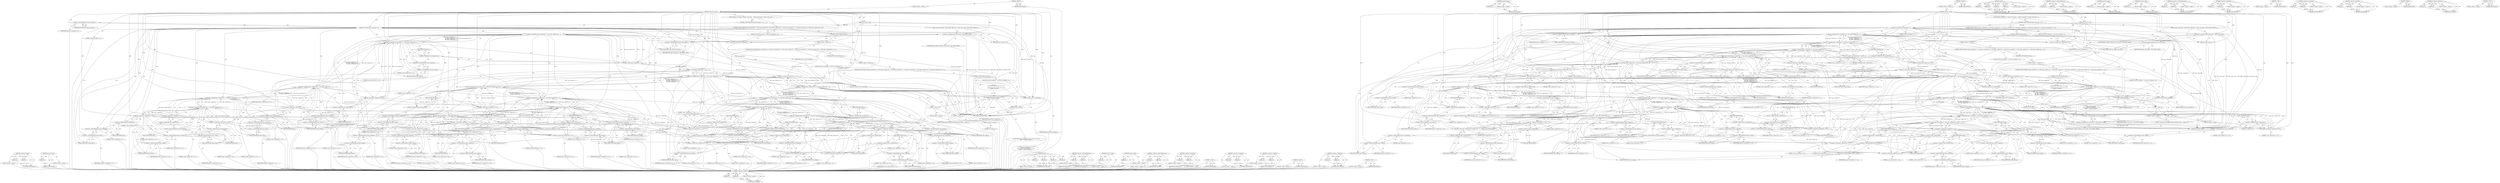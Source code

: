 digraph "__FILE__" {
vulnerable_277 [label=<(METHOD,&lt;operator&gt;.equals)>];
vulnerable_278 [label=<(PARAM,p1)>];
vulnerable_279 [label=<(PARAM,p2)>];
vulnerable_280 [label=<(BLOCK,&lt;empty&gt;,&lt;empty&gt;)>];
vulnerable_281 [label=<(METHOD_RETURN,ANY)>];
vulnerable_300 [label=<(METHOD,sycc444_to_rgb)>];
vulnerable_301 [label=<(PARAM,p1)>];
vulnerable_302 [label=<(BLOCK,&lt;empty&gt;,&lt;empty&gt;)>];
vulnerable_303 [label=<(METHOD_RETURN,ANY)>];
vulnerable_6 [label=<(METHOD,&lt;global&gt;)<SUB>1</SUB>>];
vulnerable_7 [label=<(BLOCK,&lt;empty&gt;,&lt;empty&gt;)<SUB>1</SUB>>];
vulnerable_8 [label=<(METHOD,color_sycc_to_rgb)<SUB>1</SUB>>];
vulnerable_9 [label=<(PARAM,opj_image_t *img)<SUB>1</SUB>>];
vulnerable_10 [label=<(BLOCK,{
	if(img-&gt;numcomps &lt; 3)
	{
		img-&gt;color_space ...,{
	if(img-&gt;numcomps &lt; 3)
	{
		img-&gt;color_space ...)<SUB>2</SUB>>];
vulnerable_11 [label=<(CONTROL_STRUCTURE,IF,if (img-&gt;numcomps &lt; 3))<SUB>3</SUB>>];
vulnerable_12 [label=<(&lt;operator&gt;.lessThan,img-&gt;numcomps &lt; 3)<SUB>3</SUB>>];
vulnerable_13 [label=<(&lt;operator&gt;.indirectFieldAccess,img-&gt;numcomps)<SUB>3</SUB>>];
vulnerable_14 [label=<(IDENTIFIER,img,img-&gt;numcomps &lt; 3)<SUB>3</SUB>>];
vulnerable_15 [label=<(FIELD_IDENTIFIER,numcomps,numcomps)<SUB>3</SUB>>];
vulnerable_16 [label=<(LITERAL,3,img-&gt;numcomps &lt; 3)<SUB>3</SUB>>];
vulnerable_17 [label=<(BLOCK,{
		img-&gt;color_space = OPJ_CLRSPC_GRAY;
		retur...,{
		img-&gt;color_space = OPJ_CLRSPC_GRAY;
		retur...)<SUB>4</SUB>>];
vulnerable_18 [label=<(&lt;operator&gt;.assignment,img-&gt;color_space = OPJ_CLRSPC_GRAY)<SUB>5</SUB>>];
vulnerable_19 [label=<(&lt;operator&gt;.indirectFieldAccess,img-&gt;color_space)<SUB>5</SUB>>];
vulnerable_20 [label=<(IDENTIFIER,img,img-&gt;color_space = OPJ_CLRSPC_GRAY)<SUB>5</SUB>>];
vulnerable_21 [label=<(FIELD_IDENTIFIER,color_space,color_space)<SUB>5</SUB>>];
vulnerable_22 [label=<(IDENTIFIER,OPJ_CLRSPC_GRAY,img-&gt;color_space = OPJ_CLRSPC_GRAY)<SUB>5</SUB>>];
vulnerable_23 [label=<(RETURN,return;,return;)<SUB>6</SUB>>];
vulnerable_24 [label=<(CONTROL_STRUCTURE,IF,if ((img-&gt;comps[0].dx == 1)
	&amp;&amp; (img-&gt;comps[1].dx == 2)
	&amp;&amp; (img-&gt;comps[2].dx == 2)
	&amp;&amp; (img-&gt;comps[0].dy == 1)
	&amp;&amp; (img-&gt;comps[1].dy == 2)
	&amp;&amp; (img-&gt;comps[2].dy == 2)))<SUB>9</SUB>>];
vulnerable_25 [label=<(&lt;operator&gt;.logicalAnd,(img-&gt;comps[0].dx == 1)
	&amp;&amp; (img-&gt;comps[1].dx =...)<SUB>9</SUB>>];
vulnerable_26 [label=<(&lt;operator&gt;.logicalAnd,(img-&gt;comps[0].dx == 1)
	&amp;&amp; (img-&gt;comps[1].dx =...)<SUB>9</SUB>>];
vulnerable_27 [label=<(&lt;operator&gt;.logicalAnd,(img-&gt;comps[0].dx == 1)
	&amp;&amp; (img-&gt;comps[1].dx =...)<SUB>9</SUB>>];
vulnerable_28 [label=<(&lt;operator&gt;.logicalAnd,(img-&gt;comps[0].dx == 1)
	&amp;&amp; (img-&gt;comps[1].dx =...)<SUB>9</SUB>>];
vulnerable_29 [label=<(&lt;operator&gt;.logicalAnd,(img-&gt;comps[0].dx == 1)
	&amp;&amp; (img-&gt;comps[1].dx =...)<SUB>9</SUB>>];
vulnerable_30 [label=<(&lt;operator&gt;.equals,img-&gt;comps[0].dx == 1)<SUB>9</SUB>>];
vulnerable_31 [label=<(&lt;operator&gt;.fieldAccess,img-&gt;comps[0].dx)<SUB>9</SUB>>];
vulnerable_32 [label=<(&lt;operator&gt;.indirectIndexAccess,img-&gt;comps[0])<SUB>9</SUB>>];
vulnerable_33 [label=<(&lt;operator&gt;.indirectFieldAccess,img-&gt;comps)<SUB>9</SUB>>];
vulnerable_34 [label=<(IDENTIFIER,img,img-&gt;comps[0].dx == 1)<SUB>9</SUB>>];
vulnerable_35 [label=<(FIELD_IDENTIFIER,comps,comps)<SUB>9</SUB>>];
vulnerable_36 [label=<(LITERAL,0,img-&gt;comps[0].dx == 1)<SUB>9</SUB>>];
vulnerable_37 [label=<(FIELD_IDENTIFIER,dx,dx)<SUB>9</SUB>>];
vulnerable_38 [label=<(LITERAL,1,img-&gt;comps[0].dx == 1)<SUB>9</SUB>>];
vulnerable_39 [label=<(&lt;operator&gt;.equals,img-&gt;comps[1].dx == 2)<SUB>10</SUB>>];
vulnerable_40 [label=<(&lt;operator&gt;.fieldAccess,img-&gt;comps[1].dx)<SUB>10</SUB>>];
vulnerable_41 [label=<(&lt;operator&gt;.indirectIndexAccess,img-&gt;comps[1])<SUB>10</SUB>>];
vulnerable_42 [label=<(&lt;operator&gt;.indirectFieldAccess,img-&gt;comps)<SUB>10</SUB>>];
vulnerable_43 [label=<(IDENTIFIER,img,img-&gt;comps[1].dx == 2)<SUB>10</SUB>>];
vulnerable_44 [label=<(FIELD_IDENTIFIER,comps,comps)<SUB>10</SUB>>];
vulnerable_45 [label=<(LITERAL,1,img-&gt;comps[1].dx == 2)<SUB>10</SUB>>];
vulnerable_46 [label=<(FIELD_IDENTIFIER,dx,dx)<SUB>10</SUB>>];
vulnerable_47 [label=<(LITERAL,2,img-&gt;comps[1].dx == 2)<SUB>10</SUB>>];
vulnerable_48 [label=<(&lt;operator&gt;.equals,img-&gt;comps[2].dx == 2)<SUB>11</SUB>>];
vulnerable_49 [label=<(&lt;operator&gt;.fieldAccess,img-&gt;comps[2].dx)<SUB>11</SUB>>];
vulnerable_50 [label=<(&lt;operator&gt;.indirectIndexAccess,img-&gt;comps[2])<SUB>11</SUB>>];
vulnerable_51 [label=<(&lt;operator&gt;.indirectFieldAccess,img-&gt;comps)<SUB>11</SUB>>];
vulnerable_52 [label=<(IDENTIFIER,img,img-&gt;comps[2].dx == 2)<SUB>11</SUB>>];
vulnerable_53 [label=<(FIELD_IDENTIFIER,comps,comps)<SUB>11</SUB>>];
vulnerable_54 [label=<(LITERAL,2,img-&gt;comps[2].dx == 2)<SUB>11</SUB>>];
vulnerable_55 [label=<(FIELD_IDENTIFIER,dx,dx)<SUB>11</SUB>>];
vulnerable_56 [label=<(LITERAL,2,img-&gt;comps[2].dx == 2)<SUB>11</SUB>>];
vulnerable_57 [label=<(&lt;operator&gt;.equals,img-&gt;comps[0].dy == 1)<SUB>12</SUB>>];
vulnerable_58 [label=<(&lt;operator&gt;.fieldAccess,img-&gt;comps[0].dy)<SUB>12</SUB>>];
vulnerable_59 [label=<(&lt;operator&gt;.indirectIndexAccess,img-&gt;comps[0])<SUB>12</SUB>>];
vulnerable_60 [label=<(&lt;operator&gt;.indirectFieldAccess,img-&gt;comps)<SUB>12</SUB>>];
vulnerable_61 [label=<(IDENTIFIER,img,img-&gt;comps[0].dy == 1)<SUB>12</SUB>>];
vulnerable_62 [label=<(FIELD_IDENTIFIER,comps,comps)<SUB>12</SUB>>];
vulnerable_63 [label=<(LITERAL,0,img-&gt;comps[0].dy == 1)<SUB>12</SUB>>];
vulnerable_64 [label=<(FIELD_IDENTIFIER,dy,dy)<SUB>12</SUB>>];
vulnerable_65 [label=<(LITERAL,1,img-&gt;comps[0].dy == 1)<SUB>12</SUB>>];
vulnerable_66 [label=<(&lt;operator&gt;.equals,img-&gt;comps[1].dy == 2)<SUB>13</SUB>>];
vulnerable_67 [label=<(&lt;operator&gt;.fieldAccess,img-&gt;comps[1].dy)<SUB>13</SUB>>];
vulnerable_68 [label=<(&lt;operator&gt;.indirectIndexAccess,img-&gt;comps[1])<SUB>13</SUB>>];
vulnerable_69 [label=<(&lt;operator&gt;.indirectFieldAccess,img-&gt;comps)<SUB>13</SUB>>];
vulnerable_70 [label=<(IDENTIFIER,img,img-&gt;comps[1].dy == 2)<SUB>13</SUB>>];
vulnerable_71 [label=<(FIELD_IDENTIFIER,comps,comps)<SUB>13</SUB>>];
vulnerable_72 [label=<(LITERAL,1,img-&gt;comps[1].dy == 2)<SUB>13</SUB>>];
vulnerable_73 [label=<(FIELD_IDENTIFIER,dy,dy)<SUB>13</SUB>>];
vulnerable_74 [label=<(LITERAL,2,img-&gt;comps[1].dy == 2)<SUB>13</SUB>>];
vulnerable_75 [label=<(&lt;operator&gt;.equals,img-&gt;comps[2].dy == 2)<SUB>14</SUB>>];
vulnerable_76 [label=<(&lt;operator&gt;.fieldAccess,img-&gt;comps[2].dy)<SUB>14</SUB>>];
vulnerable_77 [label=<(&lt;operator&gt;.indirectIndexAccess,img-&gt;comps[2])<SUB>14</SUB>>];
vulnerable_78 [label=<(&lt;operator&gt;.indirectFieldAccess,img-&gt;comps)<SUB>14</SUB>>];
vulnerable_79 [label=<(IDENTIFIER,img,img-&gt;comps[2].dy == 2)<SUB>14</SUB>>];
vulnerable_80 [label=<(FIELD_IDENTIFIER,comps,comps)<SUB>14</SUB>>];
vulnerable_81 [label=<(LITERAL,2,img-&gt;comps[2].dy == 2)<SUB>14</SUB>>];
vulnerable_82 [label=<(FIELD_IDENTIFIER,dy,dy)<SUB>14</SUB>>];
vulnerable_83 [label=<(LITERAL,2,img-&gt;comps[2].dy == 2)<SUB>14</SUB>>];
vulnerable_84 [label=<(BLOCK,{
		sycc420_to_rgb(img);
  },{
		sycc420_to_rgb(img);
  })<SUB>15</SUB>>];
vulnerable_85 [label=<(sycc420_to_rgb,sycc420_to_rgb(img))<SUB>16</SUB>>];
vulnerable_86 [label=<(IDENTIFIER,img,sycc420_to_rgb(img))<SUB>16</SUB>>];
vulnerable_87 [label=<(CONTROL_STRUCTURE,ELSE,else)<SUB>19</SUB>>];
vulnerable_88 [label=<(BLOCK,&lt;empty&gt;,&lt;empty&gt;)<SUB>19</SUB>>];
vulnerable_89 [label=<(CONTROL_STRUCTURE,IF,if ((img-&gt;comps[0].dx == 1)
	&amp;&amp; (img-&gt;comps[1].dx == 2)
	&amp;&amp; (img-&gt;comps[2].dx == 2)
	&amp;&amp; (img-&gt;comps[0].dy == 1)
	&amp;&amp; (img-&gt;comps[1].dy == 1)
	&amp;&amp; (img-&gt;comps[2].dy == 1)))<SUB>19</SUB>>];
vulnerable_90 [label=<(&lt;operator&gt;.logicalAnd,(img-&gt;comps[0].dx == 1)
	&amp;&amp; (img-&gt;comps[1].dx =...)<SUB>19</SUB>>];
vulnerable_91 [label=<(&lt;operator&gt;.logicalAnd,(img-&gt;comps[0].dx == 1)
	&amp;&amp; (img-&gt;comps[1].dx =...)<SUB>19</SUB>>];
vulnerable_92 [label=<(&lt;operator&gt;.logicalAnd,(img-&gt;comps[0].dx == 1)
	&amp;&amp; (img-&gt;comps[1].dx =...)<SUB>19</SUB>>];
vulnerable_93 [label=<(&lt;operator&gt;.logicalAnd,(img-&gt;comps[0].dx == 1)
	&amp;&amp; (img-&gt;comps[1].dx =...)<SUB>19</SUB>>];
vulnerable_94 [label=<(&lt;operator&gt;.logicalAnd,(img-&gt;comps[0].dx == 1)
	&amp;&amp; (img-&gt;comps[1].dx =...)<SUB>19</SUB>>];
vulnerable_95 [label=<(&lt;operator&gt;.equals,img-&gt;comps[0].dx == 1)<SUB>19</SUB>>];
vulnerable_96 [label=<(&lt;operator&gt;.fieldAccess,img-&gt;comps[0].dx)<SUB>19</SUB>>];
vulnerable_97 [label=<(&lt;operator&gt;.indirectIndexAccess,img-&gt;comps[0])<SUB>19</SUB>>];
vulnerable_98 [label=<(&lt;operator&gt;.indirectFieldAccess,img-&gt;comps)<SUB>19</SUB>>];
vulnerable_99 [label=<(IDENTIFIER,img,img-&gt;comps[0].dx == 1)<SUB>19</SUB>>];
vulnerable_100 [label=<(FIELD_IDENTIFIER,comps,comps)<SUB>19</SUB>>];
vulnerable_101 [label=<(LITERAL,0,img-&gt;comps[0].dx == 1)<SUB>19</SUB>>];
vulnerable_102 [label=<(FIELD_IDENTIFIER,dx,dx)<SUB>19</SUB>>];
vulnerable_103 [label=<(LITERAL,1,img-&gt;comps[0].dx == 1)<SUB>19</SUB>>];
vulnerable_104 [label=<(&lt;operator&gt;.equals,img-&gt;comps[1].dx == 2)<SUB>20</SUB>>];
vulnerable_105 [label=<(&lt;operator&gt;.fieldAccess,img-&gt;comps[1].dx)<SUB>20</SUB>>];
vulnerable_106 [label=<(&lt;operator&gt;.indirectIndexAccess,img-&gt;comps[1])<SUB>20</SUB>>];
vulnerable_107 [label=<(&lt;operator&gt;.indirectFieldAccess,img-&gt;comps)<SUB>20</SUB>>];
vulnerable_108 [label=<(IDENTIFIER,img,img-&gt;comps[1].dx == 2)<SUB>20</SUB>>];
vulnerable_109 [label=<(FIELD_IDENTIFIER,comps,comps)<SUB>20</SUB>>];
vulnerable_110 [label=<(LITERAL,1,img-&gt;comps[1].dx == 2)<SUB>20</SUB>>];
vulnerable_111 [label=<(FIELD_IDENTIFIER,dx,dx)<SUB>20</SUB>>];
vulnerable_112 [label=<(LITERAL,2,img-&gt;comps[1].dx == 2)<SUB>20</SUB>>];
vulnerable_113 [label=<(&lt;operator&gt;.equals,img-&gt;comps[2].dx == 2)<SUB>21</SUB>>];
vulnerable_114 [label=<(&lt;operator&gt;.fieldAccess,img-&gt;comps[2].dx)<SUB>21</SUB>>];
vulnerable_115 [label=<(&lt;operator&gt;.indirectIndexAccess,img-&gt;comps[2])<SUB>21</SUB>>];
vulnerable_116 [label=<(&lt;operator&gt;.indirectFieldAccess,img-&gt;comps)<SUB>21</SUB>>];
vulnerable_117 [label=<(IDENTIFIER,img,img-&gt;comps[2].dx == 2)<SUB>21</SUB>>];
vulnerable_118 [label=<(FIELD_IDENTIFIER,comps,comps)<SUB>21</SUB>>];
vulnerable_119 [label=<(LITERAL,2,img-&gt;comps[2].dx == 2)<SUB>21</SUB>>];
vulnerable_120 [label=<(FIELD_IDENTIFIER,dx,dx)<SUB>21</SUB>>];
vulnerable_121 [label=<(LITERAL,2,img-&gt;comps[2].dx == 2)<SUB>21</SUB>>];
vulnerable_122 [label=<(&lt;operator&gt;.equals,img-&gt;comps[0].dy == 1)<SUB>22</SUB>>];
vulnerable_123 [label=<(&lt;operator&gt;.fieldAccess,img-&gt;comps[0].dy)<SUB>22</SUB>>];
vulnerable_124 [label=<(&lt;operator&gt;.indirectIndexAccess,img-&gt;comps[0])<SUB>22</SUB>>];
vulnerable_125 [label=<(&lt;operator&gt;.indirectFieldAccess,img-&gt;comps)<SUB>22</SUB>>];
vulnerable_126 [label=<(IDENTIFIER,img,img-&gt;comps[0].dy == 1)<SUB>22</SUB>>];
vulnerable_127 [label=<(FIELD_IDENTIFIER,comps,comps)<SUB>22</SUB>>];
vulnerable_128 [label=<(LITERAL,0,img-&gt;comps[0].dy == 1)<SUB>22</SUB>>];
vulnerable_129 [label=<(FIELD_IDENTIFIER,dy,dy)<SUB>22</SUB>>];
vulnerable_130 [label=<(LITERAL,1,img-&gt;comps[0].dy == 1)<SUB>22</SUB>>];
vulnerable_131 [label=<(&lt;operator&gt;.equals,img-&gt;comps[1].dy == 1)<SUB>23</SUB>>];
vulnerable_132 [label=<(&lt;operator&gt;.fieldAccess,img-&gt;comps[1].dy)<SUB>23</SUB>>];
vulnerable_133 [label=<(&lt;operator&gt;.indirectIndexAccess,img-&gt;comps[1])<SUB>23</SUB>>];
vulnerable_134 [label=<(&lt;operator&gt;.indirectFieldAccess,img-&gt;comps)<SUB>23</SUB>>];
vulnerable_135 [label=<(IDENTIFIER,img,img-&gt;comps[1].dy == 1)<SUB>23</SUB>>];
vulnerable_136 [label=<(FIELD_IDENTIFIER,comps,comps)<SUB>23</SUB>>];
vulnerable_137 [label=<(LITERAL,1,img-&gt;comps[1].dy == 1)<SUB>23</SUB>>];
vulnerable_138 [label=<(FIELD_IDENTIFIER,dy,dy)<SUB>23</SUB>>];
vulnerable_139 [label=<(LITERAL,1,img-&gt;comps[1].dy == 1)<SUB>23</SUB>>];
vulnerable_140 [label=<(&lt;operator&gt;.equals,img-&gt;comps[2].dy == 1)<SUB>24</SUB>>];
vulnerable_141 [label=<(&lt;operator&gt;.fieldAccess,img-&gt;comps[2].dy)<SUB>24</SUB>>];
vulnerable_142 [label=<(&lt;operator&gt;.indirectIndexAccess,img-&gt;comps[2])<SUB>24</SUB>>];
vulnerable_143 [label=<(&lt;operator&gt;.indirectFieldAccess,img-&gt;comps)<SUB>24</SUB>>];
vulnerable_144 [label=<(IDENTIFIER,img,img-&gt;comps[2].dy == 1)<SUB>24</SUB>>];
vulnerable_145 [label=<(FIELD_IDENTIFIER,comps,comps)<SUB>24</SUB>>];
vulnerable_146 [label=<(LITERAL,2,img-&gt;comps[2].dy == 1)<SUB>24</SUB>>];
vulnerable_147 [label=<(FIELD_IDENTIFIER,dy,dy)<SUB>24</SUB>>];
vulnerable_148 [label=<(LITERAL,1,img-&gt;comps[2].dy == 1)<SUB>24</SUB>>];
vulnerable_149 [label=<(BLOCK,{
		sycc422_to_rgb(img);
  },{
		sycc422_to_rgb(img);
  })<SUB>25</SUB>>];
vulnerable_150 [label=<(sycc422_to_rgb,sycc422_to_rgb(img))<SUB>26</SUB>>];
vulnerable_151 [label=<(IDENTIFIER,img,sycc422_to_rgb(img))<SUB>26</SUB>>];
vulnerable_152 [label=<(CONTROL_STRUCTURE,ELSE,else)<SUB>29</SUB>>];
vulnerable_153 [label=<(BLOCK,&lt;empty&gt;,&lt;empty&gt;)<SUB>29</SUB>>];
vulnerable_154 [label=<(CONTROL_STRUCTURE,IF,if ((img-&gt;comps[0].dx == 1)
	&amp;&amp; (img-&gt;comps[1].dx == 1)
	&amp;&amp; (img-&gt;comps[2].dx == 1)
	&amp;&amp; (img-&gt;comps[0].dy == 1)
	&amp;&amp; (img-&gt;comps[1].dy == 1)
	&amp;&amp; (img-&gt;comps[2].dy == 1)))<SUB>29</SUB>>];
vulnerable_155 [label=<(&lt;operator&gt;.logicalAnd,(img-&gt;comps[0].dx == 1)
	&amp;&amp; (img-&gt;comps[1].dx =...)<SUB>29</SUB>>];
vulnerable_156 [label=<(&lt;operator&gt;.logicalAnd,(img-&gt;comps[0].dx == 1)
	&amp;&amp; (img-&gt;comps[1].dx =...)<SUB>29</SUB>>];
vulnerable_157 [label=<(&lt;operator&gt;.logicalAnd,(img-&gt;comps[0].dx == 1)
	&amp;&amp; (img-&gt;comps[1].dx =...)<SUB>29</SUB>>];
vulnerable_158 [label=<(&lt;operator&gt;.logicalAnd,(img-&gt;comps[0].dx == 1)
	&amp;&amp; (img-&gt;comps[1].dx =...)<SUB>29</SUB>>];
vulnerable_159 [label=<(&lt;operator&gt;.logicalAnd,(img-&gt;comps[0].dx == 1)
	&amp;&amp; (img-&gt;comps[1].dx =...)<SUB>29</SUB>>];
vulnerable_160 [label=<(&lt;operator&gt;.equals,img-&gt;comps[0].dx == 1)<SUB>29</SUB>>];
vulnerable_161 [label=<(&lt;operator&gt;.fieldAccess,img-&gt;comps[0].dx)<SUB>29</SUB>>];
vulnerable_162 [label=<(&lt;operator&gt;.indirectIndexAccess,img-&gt;comps[0])<SUB>29</SUB>>];
vulnerable_163 [label=<(&lt;operator&gt;.indirectFieldAccess,img-&gt;comps)<SUB>29</SUB>>];
vulnerable_164 [label=<(IDENTIFIER,img,img-&gt;comps[0].dx == 1)<SUB>29</SUB>>];
vulnerable_165 [label=<(FIELD_IDENTIFIER,comps,comps)<SUB>29</SUB>>];
vulnerable_166 [label=<(LITERAL,0,img-&gt;comps[0].dx == 1)<SUB>29</SUB>>];
vulnerable_167 [label=<(FIELD_IDENTIFIER,dx,dx)<SUB>29</SUB>>];
vulnerable_168 [label=<(LITERAL,1,img-&gt;comps[0].dx == 1)<SUB>29</SUB>>];
vulnerable_169 [label=<(&lt;operator&gt;.equals,img-&gt;comps[1].dx == 1)<SUB>30</SUB>>];
vulnerable_170 [label=<(&lt;operator&gt;.fieldAccess,img-&gt;comps[1].dx)<SUB>30</SUB>>];
vulnerable_171 [label=<(&lt;operator&gt;.indirectIndexAccess,img-&gt;comps[1])<SUB>30</SUB>>];
vulnerable_172 [label=<(&lt;operator&gt;.indirectFieldAccess,img-&gt;comps)<SUB>30</SUB>>];
vulnerable_173 [label=<(IDENTIFIER,img,img-&gt;comps[1].dx == 1)<SUB>30</SUB>>];
vulnerable_174 [label=<(FIELD_IDENTIFIER,comps,comps)<SUB>30</SUB>>];
vulnerable_175 [label=<(LITERAL,1,img-&gt;comps[1].dx == 1)<SUB>30</SUB>>];
vulnerable_176 [label=<(FIELD_IDENTIFIER,dx,dx)<SUB>30</SUB>>];
vulnerable_177 [label=<(LITERAL,1,img-&gt;comps[1].dx == 1)<SUB>30</SUB>>];
vulnerable_178 [label=<(&lt;operator&gt;.equals,img-&gt;comps[2].dx == 1)<SUB>31</SUB>>];
vulnerable_179 [label=<(&lt;operator&gt;.fieldAccess,img-&gt;comps[2].dx)<SUB>31</SUB>>];
vulnerable_180 [label=<(&lt;operator&gt;.indirectIndexAccess,img-&gt;comps[2])<SUB>31</SUB>>];
vulnerable_181 [label=<(&lt;operator&gt;.indirectFieldAccess,img-&gt;comps)<SUB>31</SUB>>];
vulnerable_182 [label=<(IDENTIFIER,img,img-&gt;comps[2].dx == 1)<SUB>31</SUB>>];
vulnerable_183 [label=<(FIELD_IDENTIFIER,comps,comps)<SUB>31</SUB>>];
vulnerable_184 [label=<(LITERAL,2,img-&gt;comps[2].dx == 1)<SUB>31</SUB>>];
vulnerable_185 [label=<(FIELD_IDENTIFIER,dx,dx)<SUB>31</SUB>>];
vulnerable_186 [label=<(LITERAL,1,img-&gt;comps[2].dx == 1)<SUB>31</SUB>>];
vulnerable_187 [label=<(&lt;operator&gt;.equals,img-&gt;comps[0].dy == 1)<SUB>32</SUB>>];
vulnerable_188 [label=<(&lt;operator&gt;.fieldAccess,img-&gt;comps[0].dy)<SUB>32</SUB>>];
vulnerable_189 [label=<(&lt;operator&gt;.indirectIndexAccess,img-&gt;comps[0])<SUB>32</SUB>>];
vulnerable_190 [label=<(&lt;operator&gt;.indirectFieldAccess,img-&gt;comps)<SUB>32</SUB>>];
vulnerable_191 [label=<(IDENTIFIER,img,img-&gt;comps[0].dy == 1)<SUB>32</SUB>>];
vulnerable_192 [label=<(FIELD_IDENTIFIER,comps,comps)<SUB>32</SUB>>];
vulnerable_193 [label=<(LITERAL,0,img-&gt;comps[0].dy == 1)<SUB>32</SUB>>];
vulnerable_194 [label=<(FIELD_IDENTIFIER,dy,dy)<SUB>32</SUB>>];
vulnerable_195 [label=<(LITERAL,1,img-&gt;comps[0].dy == 1)<SUB>32</SUB>>];
vulnerable_196 [label=<(&lt;operator&gt;.equals,img-&gt;comps[1].dy == 1)<SUB>33</SUB>>];
vulnerable_197 [label=<(&lt;operator&gt;.fieldAccess,img-&gt;comps[1].dy)<SUB>33</SUB>>];
vulnerable_198 [label=<(&lt;operator&gt;.indirectIndexAccess,img-&gt;comps[1])<SUB>33</SUB>>];
vulnerable_199 [label=<(&lt;operator&gt;.indirectFieldAccess,img-&gt;comps)<SUB>33</SUB>>];
vulnerable_200 [label=<(IDENTIFIER,img,img-&gt;comps[1].dy == 1)<SUB>33</SUB>>];
vulnerable_201 [label=<(FIELD_IDENTIFIER,comps,comps)<SUB>33</SUB>>];
vulnerable_202 [label=<(LITERAL,1,img-&gt;comps[1].dy == 1)<SUB>33</SUB>>];
vulnerable_203 [label=<(FIELD_IDENTIFIER,dy,dy)<SUB>33</SUB>>];
vulnerable_204 [label=<(LITERAL,1,img-&gt;comps[1].dy == 1)<SUB>33</SUB>>];
vulnerable_205 [label=<(&lt;operator&gt;.equals,img-&gt;comps[2].dy == 1)<SUB>34</SUB>>];
vulnerable_206 [label=<(&lt;operator&gt;.fieldAccess,img-&gt;comps[2].dy)<SUB>34</SUB>>];
vulnerable_207 [label=<(&lt;operator&gt;.indirectIndexAccess,img-&gt;comps[2])<SUB>34</SUB>>];
vulnerable_208 [label=<(&lt;operator&gt;.indirectFieldAccess,img-&gt;comps)<SUB>34</SUB>>];
vulnerable_209 [label=<(IDENTIFIER,img,img-&gt;comps[2].dy == 1)<SUB>34</SUB>>];
vulnerable_210 [label=<(FIELD_IDENTIFIER,comps,comps)<SUB>34</SUB>>];
vulnerable_211 [label=<(LITERAL,2,img-&gt;comps[2].dy == 1)<SUB>34</SUB>>];
vulnerable_212 [label=<(FIELD_IDENTIFIER,dy,dy)<SUB>34</SUB>>];
vulnerable_213 [label=<(LITERAL,1,img-&gt;comps[2].dy == 1)<SUB>34</SUB>>];
vulnerable_214 [label=<(BLOCK,{
		sycc444_to_rgb(img);
  },{
		sycc444_to_rgb(img);
  })<SUB>35</SUB>>];
vulnerable_215 [label=<(sycc444_to_rgb,sycc444_to_rgb(img))<SUB>36</SUB>>];
vulnerable_216 [label=<(IDENTIFIER,img,sycc444_to_rgb(img))<SUB>36</SUB>>];
vulnerable_217 [label=<(CONTROL_STRUCTURE,ELSE,else)<SUB>39</SUB>>];
vulnerable_218 [label="<(BLOCK,{
 		fprintf(stderr,&quot;%s:%d:color_sycc_to_rgb\n\...,{
 		fprintf(stderr,&quot;%s:%d:color_sycc_to_rgb\n\...)<SUB>39</SUB>>"];
vulnerable_219 [label="<(fprintf,fprintf(stderr,&quot;%s:%d:color_sycc_to_rgb\n\tCAN ...)<SUB>40</SUB>>"];
vulnerable_220 [label="<(IDENTIFIER,stderr,fprintf(stderr,&quot;%s:%d:color_sycc_to_rgb\n\tCAN ...)<SUB>40</SUB>>"];
vulnerable_221 [label="<(LITERAL,&quot;%s:%d:color_sycc_to_rgb\n\tCAN NOT CONVERT\n&quot;,fprintf(stderr,&quot;%s:%d:color_sycc_to_rgb\n\tCAN ...)<SUB>40</SUB>>"];
vulnerable_222 [label=<(__FILE__,__FILE__)<SUB>40</SUB>>];
vulnerable_223 [label=<(BLOCK,&lt;empty&gt;,&lt;empty&gt;)>];
vulnerable_224 [label=<(LITERAL,&quot;/home/ybc67/data/BigCVE/BigVul/Functions/vulne...,&lt;empty&gt;)<SUB>40</SUB>>];
vulnerable_225 [label=<(__LINE__,__LINE__)<SUB>40</SUB>>];
vulnerable_226 [label=<(BLOCK,&lt;empty&gt;,&lt;empty&gt;)>];
vulnerable_227 [label=<(LITERAL,40,&lt;empty&gt;)<SUB>40</SUB>>];
vulnerable_228 [label=<(RETURN,return;,return;)<SUB>41</SUB>>];
vulnerable_229 [label=<(&lt;operator&gt;.assignment,img-&gt;color_space = OPJ_CLRSPC_SRGB)<SUB>43</SUB>>];
vulnerable_230 [label=<(&lt;operator&gt;.indirectFieldAccess,img-&gt;color_space)<SUB>43</SUB>>];
vulnerable_231 [label=<(IDENTIFIER,img,img-&gt;color_space = OPJ_CLRSPC_SRGB)<SUB>43</SUB>>];
vulnerable_232 [label=<(FIELD_IDENTIFIER,color_space,color_space)<SUB>43</SUB>>];
vulnerable_233 [label=<(IDENTIFIER,OPJ_CLRSPC_SRGB,img-&gt;color_space = OPJ_CLRSPC_SRGB)<SUB>43</SUB>>];
vulnerable_234 [label=<(METHOD_RETURN,void)<SUB>1</SUB>>];
vulnerable_236 [label=<(METHOD_RETURN,ANY)<SUB>1</SUB>>];
vulnerable_304 [label=<(METHOD,fprintf)>];
vulnerable_305 [label=<(PARAM,p1)>];
vulnerable_306 [label=<(PARAM,p2)>];
vulnerable_307 [label=<(PARAM,p3)>];
vulnerable_308 [label=<(PARAM,p4)>];
vulnerable_309 [label=<(BLOCK,&lt;empty&gt;,&lt;empty&gt;)>];
vulnerable_310 [label=<(METHOD_RETURN,ANY)>];
vulnerable_262 [label=<(METHOD,&lt;operator&gt;.indirectFieldAccess)>];
vulnerable_263 [label=<(PARAM,p1)>];
vulnerable_264 [label=<(PARAM,p2)>];
vulnerable_265 [label=<(BLOCK,&lt;empty&gt;,&lt;empty&gt;)>];
vulnerable_266 [label=<(METHOD_RETURN,ANY)>];
vulnerable_296 [label=<(METHOD,sycc422_to_rgb)>];
vulnerable_297 [label=<(PARAM,p1)>];
vulnerable_298 [label=<(BLOCK,&lt;empty&gt;,&lt;empty&gt;)>];
vulnerable_299 [label=<(METHOD_RETURN,ANY)>];
vulnerable_292 [label=<(METHOD,sycc420_to_rgb)>];
vulnerable_293 [label=<(PARAM,p1)>];
vulnerable_294 [label=<(BLOCK,&lt;empty&gt;,&lt;empty&gt;)>];
vulnerable_295 [label=<(METHOD_RETURN,ANY)>];
vulnerable_287 [label=<(METHOD,&lt;operator&gt;.indirectIndexAccess)>];
vulnerable_288 [label=<(PARAM,p1)>];
vulnerable_289 [label=<(PARAM,p2)>];
vulnerable_290 [label=<(BLOCK,&lt;empty&gt;,&lt;empty&gt;)>];
vulnerable_291 [label=<(METHOD_RETURN,ANY)>];
vulnerable_272 [label=<(METHOD,&lt;operator&gt;.logicalAnd)>];
vulnerable_273 [label=<(PARAM,p1)>];
vulnerable_274 [label=<(PARAM,p2)>];
vulnerable_275 [label=<(BLOCK,&lt;empty&gt;,&lt;empty&gt;)>];
vulnerable_276 [label=<(METHOD_RETURN,ANY)>];
vulnerable_314 [label=<(METHOD,__LINE__)<SUB>-1</SUB>>];
vulnerable_315 [label=<(BLOCK,&lt;empty&gt;,&lt;empty&gt;)>];
vulnerable_316 [label=<(METHOD_RETURN,ANY)>];
vulnerable_267 [label=<(METHOD,&lt;operator&gt;.assignment)>];
vulnerable_268 [label=<(PARAM,p1)>];
vulnerable_269 [label=<(PARAM,p2)>];
vulnerable_270 [label=<(BLOCK,&lt;empty&gt;,&lt;empty&gt;)>];
vulnerable_271 [label=<(METHOD_RETURN,ANY)>];
vulnerable_257 [label=<(METHOD,&lt;operator&gt;.lessThan)>];
vulnerable_258 [label=<(PARAM,p1)>];
vulnerable_259 [label=<(PARAM,p2)>];
vulnerable_260 [label=<(BLOCK,&lt;empty&gt;,&lt;empty&gt;)>];
vulnerable_261 [label=<(METHOD_RETURN,ANY)>];
vulnerable_251 [label=<(METHOD,&lt;global&gt;)<SUB>1</SUB>>];
vulnerable_252 [label=<(BLOCK,&lt;empty&gt;,&lt;empty&gt;)>];
vulnerable_253 [label=<(METHOD_RETURN,ANY)>];
vulnerable_282 [label=<(METHOD,&lt;operator&gt;.fieldAccess)>];
vulnerable_283 [label=<(PARAM,p1)>];
vulnerable_284 [label=<(PARAM,p2)>];
vulnerable_285 [label=<(BLOCK,&lt;empty&gt;,&lt;empty&gt;)>];
vulnerable_286 [label=<(METHOD_RETURN,ANY)>];
vulnerable_311 [label=<(METHOD,__FILE__)<SUB>-1</SUB>>];
vulnerable_312 [label=<(BLOCK,&lt;empty&gt;,&lt;empty&gt;)>];
vulnerable_313 [label=<(METHOD_RETURN,ANY)>];
fixed_272 [label=<(METHOD,&lt;operator&gt;.equals)>];
fixed_273 [label=<(PARAM,p1)>];
fixed_274 [label=<(PARAM,p2)>];
fixed_275 [label=<(BLOCK,&lt;empty&gt;,&lt;empty&gt;)>];
fixed_276 [label=<(METHOD_RETURN,ANY)>];
fixed_295 [label=<(METHOD,sycc444_to_rgb)>];
fixed_296 [label=<(PARAM,p1)>];
fixed_297 [label=<(BLOCK,&lt;empty&gt;,&lt;empty&gt;)>];
fixed_298 [label=<(METHOD_RETURN,ANY)>];
fixed_6 [label=<(METHOD,&lt;global&gt;)<SUB>1</SUB>>];
fixed_7 [label=<(BLOCK,&lt;empty&gt;,&lt;empty&gt;)<SUB>1</SUB>>];
fixed_8 [label=<(METHOD,color_sycc_to_rgb)<SUB>1</SUB>>];
fixed_9 [label=<(PARAM,opj_image_t *img)<SUB>1</SUB>>];
fixed_10 [label=<(BLOCK,{
	if(img-&gt;numcomps &lt; 3)
	{
		img-&gt;color_space ...,{
	if(img-&gt;numcomps &lt; 3)
	{
		img-&gt;color_space ...)<SUB>2</SUB>>];
fixed_11 [label=<(CONTROL_STRUCTURE,IF,if (img-&gt;numcomps &lt; 3))<SUB>3</SUB>>];
fixed_12 [label=<(&lt;operator&gt;.lessThan,img-&gt;numcomps &lt; 3)<SUB>3</SUB>>];
fixed_13 [label=<(&lt;operator&gt;.indirectFieldAccess,img-&gt;numcomps)<SUB>3</SUB>>];
fixed_14 [label=<(IDENTIFIER,img,img-&gt;numcomps &lt; 3)<SUB>3</SUB>>];
fixed_15 [label=<(FIELD_IDENTIFIER,numcomps,numcomps)<SUB>3</SUB>>];
fixed_16 [label=<(LITERAL,3,img-&gt;numcomps &lt; 3)<SUB>3</SUB>>];
fixed_17 [label=<(BLOCK,{
		img-&gt;color_space = OPJ_CLRSPC_GRAY;
		retur...,{
		img-&gt;color_space = OPJ_CLRSPC_GRAY;
		retur...)<SUB>4</SUB>>];
fixed_18 [label=<(&lt;operator&gt;.assignment,img-&gt;color_space = OPJ_CLRSPC_GRAY)<SUB>5</SUB>>];
fixed_19 [label=<(&lt;operator&gt;.indirectFieldAccess,img-&gt;color_space)<SUB>5</SUB>>];
fixed_20 [label=<(IDENTIFIER,img,img-&gt;color_space = OPJ_CLRSPC_GRAY)<SUB>5</SUB>>];
fixed_21 [label=<(FIELD_IDENTIFIER,color_space,color_space)<SUB>5</SUB>>];
fixed_22 [label=<(IDENTIFIER,OPJ_CLRSPC_GRAY,img-&gt;color_space = OPJ_CLRSPC_GRAY)<SUB>5</SUB>>];
fixed_23 [label=<(RETURN,return;,return;)<SUB>6</SUB>>];
fixed_24 [label=<(CONTROL_STRUCTURE,IF,if ((img-&gt;comps[0].dx == 1)
	&amp;&amp; (img-&gt;comps[1].dx == 2)
	&amp;&amp; (img-&gt;comps[2].dx == 2)
	&amp;&amp; (img-&gt;comps[0].dy == 1)
	&amp;&amp; (img-&gt;comps[1].dy == 2)
	&amp;&amp; (img-&gt;comps[2].dy == 2)))<SUB>9</SUB>>];
fixed_25 [label=<(&lt;operator&gt;.logicalAnd,(img-&gt;comps[0].dx == 1)
	&amp;&amp; (img-&gt;comps[1].dx =...)<SUB>9</SUB>>];
fixed_26 [label=<(&lt;operator&gt;.logicalAnd,(img-&gt;comps[0].dx == 1)
	&amp;&amp; (img-&gt;comps[1].dx =...)<SUB>9</SUB>>];
fixed_27 [label=<(&lt;operator&gt;.logicalAnd,(img-&gt;comps[0].dx == 1)
	&amp;&amp; (img-&gt;comps[1].dx =...)<SUB>9</SUB>>];
fixed_28 [label=<(&lt;operator&gt;.logicalAnd,(img-&gt;comps[0].dx == 1)
	&amp;&amp; (img-&gt;comps[1].dx =...)<SUB>9</SUB>>];
fixed_29 [label=<(&lt;operator&gt;.logicalAnd,(img-&gt;comps[0].dx == 1)
	&amp;&amp; (img-&gt;comps[1].dx =...)<SUB>9</SUB>>];
fixed_30 [label=<(&lt;operator&gt;.equals,img-&gt;comps[0].dx == 1)<SUB>9</SUB>>];
fixed_31 [label=<(&lt;operator&gt;.fieldAccess,img-&gt;comps[0].dx)<SUB>9</SUB>>];
fixed_32 [label=<(&lt;operator&gt;.indirectIndexAccess,img-&gt;comps[0])<SUB>9</SUB>>];
fixed_33 [label=<(&lt;operator&gt;.indirectFieldAccess,img-&gt;comps)<SUB>9</SUB>>];
fixed_34 [label=<(IDENTIFIER,img,img-&gt;comps[0].dx == 1)<SUB>9</SUB>>];
fixed_35 [label=<(FIELD_IDENTIFIER,comps,comps)<SUB>9</SUB>>];
fixed_36 [label=<(LITERAL,0,img-&gt;comps[0].dx == 1)<SUB>9</SUB>>];
fixed_37 [label=<(FIELD_IDENTIFIER,dx,dx)<SUB>9</SUB>>];
fixed_38 [label=<(LITERAL,1,img-&gt;comps[0].dx == 1)<SUB>9</SUB>>];
fixed_39 [label=<(&lt;operator&gt;.equals,img-&gt;comps[1].dx == 2)<SUB>10</SUB>>];
fixed_40 [label=<(&lt;operator&gt;.fieldAccess,img-&gt;comps[1].dx)<SUB>10</SUB>>];
fixed_41 [label=<(&lt;operator&gt;.indirectIndexAccess,img-&gt;comps[1])<SUB>10</SUB>>];
fixed_42 [label=<(&lt;operator&gt;.indirectFieldAccess,img-&gt;comps)<SUB>10</SUB>>];
fixed_43 [label=<(IDENTIFIER,img,img-&gt;comps[1].dx == 2)<SUB>10</SUB>>];
fixed_44 [label=<(FIELD_IDENTIFIER,comps,comps)<SUB>10</SUB>>];
fixed_45 [label=<(LITERAL,1,img-&gt;comps[1].dx == 2)<SUB>10</SUB>>];
fixed_46 [label=<(FIELD_IDENTIFIER,dx,dx)<SUB>10</SUB>>];
fixed_47 [label=<(LITERAL,2,img-&gt;comps[1].dx == 2)<SUB>10</SUB>>];
fixed_48 [label=<(&lt;operator&gt;.equals,img-&gt;comps[2].dx == 2)<SUB>11</SUB>>];
fixed_49 [label=<(&lt;operator&gt;.fieldAccess,img-&gt;comps[2].dx)<SUB>11</SUB>>];
fixed_50 [label=<(&lt;operator&gt;.indirectIndexAccess,img-&gt;comps[2])<SUB>11</SUB>>];
fixed_51 [label=<(&lt;operator&gt;.indirectFieldAccess,img-&gt;comps)<SUB>11</SUB>>];
fixed_52 [label=<(IDENTIFIER,img,img-&gt;comps[2].dx == 2)<SUB>11</SUB>>];
fixed_53 [label=<(FIELD_IDENTIFIER,comps,comps)<SUB>11</SUB>>];
fixed_54 [label=<(LITERAL,2,img-&gt;comps[2].dx == 2)<SUB>11</SUB>>];
fixed_55 [label=<(FIELD_IDENTIFIER,dx,dx)<SUB>11</SUB>>];
fixed_56 [label=<(LITERAL,2,img-&gt;comps[2].dx == 2)<SUB>11</SUB>>];
fixed_57 [label=<(&lt;operator&gt;.equals,img-&gt;comps[0].dy == 1)<SUB>12</SUB>>];
fixed_58 [label=<(&lt;operator&gt;.fieldAccess,img-&gt;comps[0].dy)<SUB>12</SUB>>];
fixed_59 [label=<(&lt;operator&gt;.indirectIndexAccess,img-&gt;comps[0])<SUB>12</SUB>>];
fixed_60 [label=<(&lt;operator&gt;.indirectFieldAccess,img-&gt;comps)<SUB>12</SUB>>];
fixed_61 [label=<(IDENTIFIER,img,img-&gt;comps[0].dy == 1)<SUB>12</SUB>>];
fixed_62 [label=<(FIELD_IDENTIFIER,comps,comps)<SUB>12</SUB>>];
fixed_63 [label=<(LITERAL,0,img-&gt;comps[0].dy == 1)<SUB>12</SUB>>];
fixed_64 [label=<(FIELD_IDENTIFIER,dy,dy)<SUB>12</SUB>>];
fixed_65 [label=<(LITERAL,1,img-&gt;comps[0].dy == 1)<SUB>12</SUB>>];
fixed_66 [label=<(&lt;operator&gt;.equals,img-&gt;comps[1].dy == 2)<SUB>13</SUB>>];
fixed_67 [label=<(&lt;operator&gt;.fieldAccess,img-&gt;comps[1].dy)<SUB>13</SUB>>];
fixed_68 [label=<(&lt;operator&gt;.indirectIndexAccess,img-&gt;comps[1])<SUB>13</SUB>>];
fixed_69 [label=<(&lt;operator&gt;.indirectFieldAccess,img-&gt;comps)<SUB>13</SUB>>];
fixed_70 [label=<(IDENTIFIER,img,img-&gt;comps[1].dy == 2)<SUB>13</SUB>>];
fixed_71 [label=<(FIELD_IDENTIFIER,comps,comps)<SUB>13</SUB>>];
fixed_72 [label=<(LITERAL,1,img-&gt;comps[1].dy == 2)<SUB>13</SUB>>];
fixed_73 [label=<(FIELD_IDENTIFIER,dy,dy)<SUB>13</SUB>>];
fixed_74 [label=<(LITERAL,2,img-&gt;comps[1].dy == 2)<SUB>13</SUB>>];
fixed_75 [label=<(&lt;operator&gt;.equals,img-&gt;comps[2].dy == 2)<SUB>14</SUB>>];
fixed_76 [label=<(&lt;operator&gt;.fieldAccess,img-&gt;comps[2].dy)<SUB>14</SUB>>];
fixed_77 [label=<(&lt;operator&gt;.indirectIndexAccess,img-&gt;comps[2])<SUB>14</SUB>>];
fixed_78 [label=<(&lt;operator&gt;.indirectFieldAccess,img-&gt;comps)<SUB>14</SUB>>];
fixed_79 [label=<(IDENTIFIER,img,img-&gt;comps[2].dy == 2)<SUB>14</SUB>>];
fixed_80 [label=<(FIELD_IDENTIFIER,comps,comps)<SUB>14</SUB>>];
fixed_81 [label=<(LITERAL,2,img-&gt;comps[2].dy == 2)<SUB>14</SUB>>];
fixed_82 [label=<(FIELD_IDENTIFIER,dy,dy)<SUB>14</SUB>>];
fixed_83 [label=<(LITERAL,2,img-&gt;comps[2].dy == 2)<SUB>14</SUB>>];
fixed_84 [label=<(BLOCK,{
		sycc420_to_rgb(img);
  },{
		sycc420_to_rgb(img);
  })<SUB>15</SUB>>];
fixed_85 [label=<(sycc420_to_rgb,sycc420_to_rgb(img))<SUB>16</SUB>>];
fixed_86 [label=<(IDENTIFIER,img,sycc420_to_rgb(img))<SUB>16</SUB>>];
fixed_87 [label=<(CONTROL_STRUCTURE,ELSE,else)<SUB>19</SUB>>];
fixed_88 [label=<(BLOCK,&lt;empty&gt;,&lt;empty&gt;)<SUB>19</SUB>>];
fixed_89 [label=<(CONTROL_STRUCTURE,IF,if ((img-&gt;comps[0].dx == 1)
	&amp;&amp; (img-&gt;comps[1].dx == 2)
	&amp;&amp; (img-&gt;comps[2].dx == 2)
	&amp;&amp; (img-&gt;comps[0].dy == 1)
	&amp;&amp; (img-&gt;comps[1].dy == 1)
	&amp;&amp; (img-&gt;comps[2].dy == 1)))<SUB>19</SUB>>];
fixed_90 [label=<(&lt;operator&gt;.logicalAnd,(img-&gt;comps[0].dx == 1)
	&amp;&amp; (img-&gt;comps[1].dx =...)<SUB>19</SUB>>];
fixed_91 [label=<(&lt;operator&gt;.logicalAnd,(img-&gt;comps[0].dx == 1)
	&amp;&amp; (img-&gt;comps[1].dx =...)<SUB>19</SUB>>];
fixed_92 [label=<(&lt;operator&gt;.logicalAnd,(img-&gt;comps[0].dx == 1)
	&amp;&amp; (img-&gt;comps[1].dx =...)<SUB>19</SUB>>];
fixed_93 [label=<(&lt;operator&gt;.logicalAnd,(img-&gt;comps[0].dx == 1)
	&amp;&amp; (img-&gt;comps[1].dx =...)<SUB>19</SUB>>];
fixed_94 [label=<(&lt;operator&gt;.logicalAnd,(img-&gt;comps[0].dx == 1)
	&amp;&amp; (img-&gt;comps[1].dx =...)<SUB>19</SUB>>];
fixed_95 [label=<(&lt;operator&gt;.equals,img-&gt;comps[0].dx == 1)<SUB>19</SUB>>];
fixed_96 [label=<(&lt;operator&gt;.fieldAccess,img-&gt;comps[0].dx)<SUB>19</SUB>>];
fixed_97 [label=<(&lt;operator&gt;.indirectIndexAccess,img-&gt;comps[0])<SUB>19</SUB>>];
fixed_98 [label=<(&lt;operator&gt;.indirectFieldAccess,img-&gt;comps)<SUB>19</SUB>>];
fixed_99 [label=<(IDENTIFIER,img,img-&gt;comps[0].dx == 1)<SUB>19</SUB>>];
fixed_100 [label=<(FIELD_IDENTIFIER,comps,comps)<SUB>19</SUB>>];
fixed_101 [label=<(LITERAL,0,img-&gt;comps[0].dx == 1)<SUB>19</SUB>>];
fixed_102 [label=<(FIELD_IDENTIFIER,dx,dx)<SUB>19</SUB>>];
fixed_103 [label=<(LITERAL,1,img-&gt;comps[0].dx == 1)<SUB>19</SUB>>];
fixed_104 [label=<(&lt;operator&gt;.equals,img-&gt;comps[1].dx == 2)<SUB>20</SUB>>];
fixed_105 [label=<(&lt;operator&gt;.fieldAccess,img-&gt;comps[1].dx)<SUB>20</SUB>>];
fixed_106 [label=<(&lt;operator&gt;.indirectIndexAccess,img-&gt;comps[1])<SUB>20</SUB>>];
fixed_107 [label=<(&lt;operator&gt;.indirectFieldAccess,img-&gt;comps)<SUB>20</SUB>>];
fixed_108 [label=<(IDENTIFIER,img,img-&gt;comps[1].dx == 2)<SUB>20</SUB>>];
fixed_109 [label=<(FIELD_IDENTIFIER,comps,comps)<SUB>20</SUB>>];
fixed_110 [label=<(LITERAL,1,img-&gt;comps[1].dx == 2)<SUB>20</SUB>>];
fixed_111 [label=<(FIELD_IDENTIFIER,dx,dx)<SUB>20</SUB>>];
fixed_112 [label=<(LITERAL,2,img-&gt;comps[1].dx == 2)<SUB>20</SUB>>];
fixed_113 [label=<(&lt;operator&gt;.equals,img-&gt;comps[2].dx == 2)<SUB>21</SUB>>];
fixed_114 [label=<(&lt;operator&gt;.fieldAccess,img-&gt;comps[2].dx)<SUB>21</SUB>>];
fixed_115 [label=<(&lt;operator&gt;.indirectIndexAccess,img-&gt;comps[2])<SUB>21</SUB>>];
fixed_116 [label=<(&lt;operator&gt;.indirectFieldAccess,img-&gt;comps)<SUB>21</SUB>>];
fixed_117 [label=<(IDENTIFIER,img,img-&gt;comps[2].dx == 2)<SUB>21</SUB>>];
fixed_118 [label=<(FIELD_IDENTIFIER,comps,comps)<SUB>21</SUB>>];
fixed_119 [label=<(LITERAL,2,img-&gt;comps[2].dx == 2)<SUB>21</SUB>>];
fixed_120 [label=<(FIELD_IDENTIFIER,dx,dx)<SUB>21</SUB>>];
fixed_121 [label=<(LITERAL,2,img-&gt;comps[2].dx == 2)<SUB>21</SUB>>];
fixed_122 [label=<(&lt;operator&gt;.equals,img-&gt;comps[0].dy == 1)<SUB>22</SUB>>];
fixed_123 [label=<(&lt;operator&gt;.fieldAccess,img-&gt;comps[0].dy)<SUB>22</SUB>>];
fixed_124 [label=<(&lt;operator&gt;.indirectIndexAccess,img-&gt;comps[0])<SUB>22</SUB>>];
fixed_125 [label=<(&lt;operator&gt;.indirectFieldAccess,img-&gt;comps)<SUB>22</SUB>>];
fixed_126 [label=<(IDENTIFIER,img,img-&gt;comps[0].dy == 1)<SUB>22</SUB>>];
fixed_127 [label=<(FIELD_IDENTIFIER,comps,comps)<SUB>22</SUB>>];
fixed_128 [label=<(LITERAL,0,img-&gt;comps[0].dy == 1)<SUB>22</SUB>>];
fixed_129 [label=<(FIELD_IDENTIFIER,dy,dy)<SUB>22</SUB>>];
fixed_130 [label=<(LITERAL,1,img-&gt;comps[0].dy == 1)<SUB>22</SUB>>];
fixed_131 [label=<(&lt;operator&gt;.equals,img-&gt;comps[1].dy == 1)<SUB>23</SUB>>];
fixed_132 [label=<(&lt;operator&gt;.fieldAccess,img-&gt;comps[1].dy)<SUB>23</SUB>>];
fixed_133 [label=<(&lt;operator&gt;.indirectIndexAccess,img-&gt;comps[1])<SUB>23</SUB>>];
fixed_134 [label=<(&lt;operator&gt;.indirectFieldAccess,img-&gt;comps)<SUB>23</SUB>>];
fixed_135 [label=<(IDENTIFIER,img,img-&gt;comps[1].dy == 1)<SUB>23</SUB>>];
fixed_136 [label=<(FIELD_IDENTIFIER,comps,comps)<SUB>23</SUB>>];
fixed_137 [label=<(LITERAL,1,img-&gt;comps[1].dy == 1)<SUB>23</SUB>>];
fixed_138 [label=<(FIELD_IDENTIFIER,dy,dy)<SUB>23</SUB>>];
fixed_139 [label=<(LITERAL,1,img-&gt;comps[1].dy == 1)<SUB>23</SUB>>];
fixed_140 [label=<(&lt;operator&gt;.equals,img-&gt;comps[2].dy == 1)<SUB>24</SUB>>];
fixed_141 [label=<(&lt;operator&gt;.fieldAccess,img-&gt;comps[2].dy)<SUB>24</SUB>>];
fixed_142 [label=<(&lt;operator&gt;.indirectIndexAccess,img-&gt;comps[2])<SUB>24</SUB>>];
fixed_143 [label=<(&lt;operator&gt;.indirectFieldAccess,img-&gt;comps)<SUB>24</SUB>>];
fixed_144 [label=<(IDENTIFIER,img,img-&gt;comps[2].dy == 1)<SUB>24</SUB>>];
fixed_145 [label=<(FIELD_IDENTIFIER,comps,comps)<SUB>24</SUB>>];
fixed_146 [label=<(LITERAL,2,img-&gt;comps[2].dy == 1)<SUB>24</SUB>>];
fixed_147 [label=<(FIELD_IDENTIFIER,dy,dy)<SUB>24</SUB>>];
fixed_148 [label=<(LITERAL,1,img-&gt;comps[2].dy == 1)<SUB>24</SUB>>];
fixed_149 [label=<(BLOCK,{
		sycc422_to_rgb(img);
  },{
		sycc422_to_rgb(img);
  })<SUB>25</SUB>>];
fixed_150 [label=<(sycc422_to_rgb,sycc422_to_rgb(img))<SUB>26</SUB>>];
fixed_151 [label=<(IDENTIFIER,img,sycc422_to_rgb(img))<SUB>26</SUB>>];
fixed_152 [label=<(CONTROL_STRUCTURE,ELSE,else)<SUB>29</SUB>>];
fixed_153 [label=<(BLOCK,&lt;empty&gt;,&lt;empty&gt;)<SUB>29</SUB>>];
fixed_154 [label=<(CONTROL_STRUCTURE,IF,if ((img-&gt;comps[0].dx == 1)
	&amp;&amp; (img-&gt;comps[1].dx == 1)
	&amp;&amp; (img-&gt;comps[2].dx == 1)
	&amp;&amp; (img-&gt;comps[0].dy == 1)
	&amp;&amp; (img-&gt;comps[1].dy == 1)
	&amp;&amp; (img-&gt;comps[2].dy == 1)))<SUB>29</SUB>>];
fixed_155 [label=<(&lt;operator&gt;.logicalAnd,(img-&gt;comps[0].dx == 1)
	&amp;&amp; (img-&gt;comps[1].dx =...)<SUB>29</SUB>>];
fixed_156 [label=<(&lt;operator&gt;.logicalAnd,(img-&gt;comps[0].dx == 1)
	&amp;&amp; (img-&gt;comps[1].dx =...)<SUB>29</SUB>>];
fixed_157 [label=<(&lt;operator&gt;.logicalAnd,(img-&gt;comps[0].dx == 1)
	&amp;&amp; (img-&gt;comps[1].dx =...)<SUB>29</SUB>>];
fixed_158 [label=<(&lt;operator&gt;.logicalAnd,(img-&gt;comps[0].dx == 1)
	&amp;&amp; (img-&gt;comps[1].dx =...)<SUB>29</SUB>>];
fixed_159 [label=<(&lt;operator&gt;.logicalAnd,(img-&gt;comps[0].dx == 1)
	&amp;&amp; (img-&gt;comps[1].dx =...)<SUB>29</SUB>>];
fixed_160 [label=<(&lt;operator&gt;.equals,img-&gt;comps[0].dx == 1)<SUB>29</SUB>>];
fixed_161 [label=<(&lt;operator&gt;.fieldAccess,img-&gt;comps[0].dx)<SUB>29</SUB>>];
fixed_162 [label=<(&lt;operator&gt;.indirectIndexAccess,img-&gt;comps[0])<SUB>29</SUB>>];
fixed_163 [label=<(&lt;operator&gt;.indirectFieldAccess,img-&gt;comps)<SUB>29</SUB>>];
fixed_164 [label=<(IDENTIFIER,img,img-&gt;comps[0].dx == 1)<SUB>29</SUB>>];
fixed_165 [label=<(FIELD_IDENTIFIER,comps,comps)<SUB>29</SUB>>];
fixed_166 [label=<(LITERAL,0,img-&gt;comps[0].dx == 1)<SUB>29</SUB>>];
fixed_167 [label=<(FIELD_IDENTIFIER,dx,dx)<SUB>29</SUB>>];
fixed_168 [label=<(LITERAL,1,img-&gt;comps[0].dx == 1)<SUB>29</SUB>>];
fixed_169 [label=<(&lt;operator&gt;.equals,img-&gt;comps[1].dx == 1)<SUB>30</SUB>>];
fixed_170 [label=<(&lt;operator&gt;.fieldAccess,img-&gt;comps[1].dx)<SUB>30</SUB>>];
fixed_171 [label=<(&lt;operator&gt;.indirectIndexAccess,img-&gt;comps[1])<SUB>30</SUB>>];
fixed_172 [label=<(&lt;operator&gt;.indirectFieldAccess,img-&gt;comps)<SUB>30</SUB>>];
fixed_173 [label=<(IDENTIFIER,img,img-&gt;comps[1].dx == 1)<SUB>30</SUB>>];
fixed_174 [label=<(FIELD_IDENTIFIER,comps,comps)<SUB>30</SUB>>];
fixed_175 [label=<(LITERAL,1,img-&gt;comps[1].dx == 1)<SUB>30</SUB>>];
fixed_176 [label=<(FIELD_IDENTIFIER,dx,dx)<SUB>30</SUB>>];
fixed_177 [label=<(LITERAL,1,img-&gt;comps[1].dx == 1)<SUB>30</SUB>>];
fixed_178 [label=<(&lt;operator&gt;.equals,img-&gt;comps[2].dx == 1)<SUB>31</SUB>>];
fixed_179 [label=<(&lt;operator&gt;.fieldAccess,img-&gt;comps[2].dx)<SUB>31</SUB>>];
fixed_180 [label=<(&lt;operator&gt;.indirectIndexAccess,img-&gt;comps[2])<SUB>31</SUB>>];
fixed_181 [label=<(&lt;operator&gt;.indirectFieldAccess,img-&gt;comps)<SUB>31</SUB>>];
fixed_182 [label=<(IDENTIFIER,img,img-&gt;comps[2].dx == 1)<SUB>31</SUB>>];
fixed_183 [label=<(FIELD_IDENTIFIER,comps,comps)<SUB>31</SUB>>];
fixed_184 [label=<(LITERAL,2,img-&gt;comps[2].dx == 1)<SUB>31</SUB>>];
fixed_185 [label=<(FIELD_IDENTIFIER,dx,dx)<SUB>31</SUB>>];
fixed_186 [label=<(LITERAL,1,img-&gt;comps[2].dx == 1)<SUB>31</SUB>>];
fixed_187 [label=<(&lt;operator&gt;.equals,img-&gt;comps[0].dy == 1)<SUB>32</SUB>>];
fixed_188 [label=<(&lt;operator&gt;.fieldAccess,img-&gt;comps[0].dy)<SUB>32</SUB>>];
fixed_189 [label=<(&lt;operator&gt;.indirectIndexAccess,img-&gt;comps[0])<SUB>32</SUB>>];
fixed_190 [label=<(&lt;operator&gt;.indirectFieldAccess,img-&gt;comps)<SUB>32</SUB>>];
fixed_191 [label=<(IDENTIFIER,img,img-&gt;comps[0].dy == 1)<SUB>32</SUB>>];
fixed_192 [label=<(FIELD_IDENTIFIER,comps,comps)<SUB>32</SUB>>];
fixed_193 [label=<(LITERAL,0,img-&gt;comps[0].dy == 1)<SUB>32</SUB>>];
fixed_194 [label=<(FIELD_IDENTIFIER,dy,dy)<SUB>32</SUB>>];
fixed_195 [label=<(LITERAL,1,img-&gt;comps[0].dy == 1)<SUB>32</SUB>>];
fixed_196 [label=<(&lt;operator&gt;.equals,img-&gt;comps[1].dy == 1)<SUB>33</SUB>>];
fixed_197 [label=<(&lt;operator&gt;.fieldAccess,img-&gt;comps[1].dy)<SUB>33</SUB>>];
fixed_198 [label=<(&lt;operator&gt;.indirectIndexAccess,img-&gt;comps[1])<SUB>33</SUB>>];
fixed_199 [label=<(&lt;operator&gt;.indirectFieldAccess,img-&gt;comps)<SUB>33</SUB>>];
fixed_200 [label=<(IDENTIFIER,img,img-&gt;comps[1].dy == 1)<SUB>33</SUB>>];
fixed_201 [label=<(FIELD_IDENTIFIER,comps,comps)<SUB>33</SUB>>];
fixed_202 [label=<(LITERAL,1,img-&gt;comps[1].dy == 1)<SUB>33</SUB>>];
fixed_203 [label=<(FIELD_IDENTIFIER,dy,dy)<SUB>33</SUB>>];
fixed_204 [label=<(LITERAL,1,img-&gt;comps[1].dy == 1)<SUB>33</SUB>>];
fixed_205 [label=<(&lt;operator&gt;.equals,img-&gt;comps[2].dy == 1)<SUB>34</SUB>>];
fixed_206 [label=<(&lt;operator&gt;.fieldAccess,img-&gt;comps[2].dy)<SUB>34</SUB>>];
fixed_207 [label=<(&lt;operator&gt;.indirectIndexAccess,img-&gt;comps[2])<SUB>34</SUB>>];
fixed_208 [label=<(&lt;operator&gt;.indirectFieldAccess,img-&gt;comps)<SUB>34</SUB>>];
fixed_209 [label=<(IDENTIFIER,img,img-&gt;comps[2].dy == 1)<SUB>34</SUB>>];
fixed_210 [label=<(FIELD_IDENTIFIER,comps,comps)<SUB>34</SUB>>];
fixed_211 [label=<(LITERAL,2,img-&gt;comps[2].dy == 1)<SUB>34</SUB>>];
fixed_212 [label=<(FIELD_IDENTIFIER,dy,dy)<SUB>34</SUB>>];
fixed_213 [label=<(LITERAL,1,img-&gt;comps[2].dy == 1)<SUB>34</SUB>>];
fixed_214 [label=<(BLOCK,{
		sycc444_to_rgb(img);
  },{
		sycc444_to_rgb(img);
  })<SUB>35</SUB>>];
fixed_215 [label=<(sycc444_to_rgb,sycc444_to_rgb(img))<SUB>36</SUB>>];
fixed_216 [label=<(IDENTIFIER,img,sycc444_to_rgb(img))<SUB>36</SUB>>];
fixed_217 [label=<(CONTROL_STRUCTURE,ELSE,else)<SUB>39</SUB>>];
fixed_218 [label="<(BLOCK,{
 		fprintf(stderr,&quot;%s:%d:color_sycc_to_rgb\n\...,{
 		fprintf(stderr,&quot;%s:%d:color_sycc_to_rgb\n\...)<SUB>39</SUB>>"];
fixed_219 [label="<(fprintf,fprintf(stderr,&quot;%s:%d:color_sycc_to_rgb\n\tCAN ...)<SUB>40</SUB>>"];
fixed_220 [label="<(IDENTIFIER,stderr,fprintf(stderr,&quot;%s:%d:color_sycc_to_rgb\n\tCAN ...)<SUB>40</SUB>>"];
fixed_221 [label="<(LITERAL,&quot;%s:%d:color_sycc_to_rgb\n\tCAN NOT CONVERT\n&quot;,fprintf(stderr,&quot;%s:%d:color_sycc_to_rgb\n\tCAN ...)<SUB>40</SUB>>"];
fixed_222 [label=<(__FILE__,__FILE__)<SUB>40</SUB>>];
fixed_223 [label=<(BLOCK,&lt;empty&gt;,&lt;empty&gt;)>];
fixed_224 [label=<(LITERAL,&quot;/home/ybc67/data/BigCVE/BigVul/Functions/fixed...,&lt;empty&gt;)<SUB>40</SUB>>];
fixed_225 [label=<(__LINE__,__LINE__)<SUB>40</SUB>>];
fixed_226 [label=<(BLOCK,&lt;empty&gt;,&lt;empty&gt;)>];
fixed_227 [label=<(LITERAL,40,&lt;empty&gt;)<SUB>40</SUB>>];
fixed_228 [label=<(RETURN,return;,return;)<SUB>41</SUB>>];
fixed_229 [label=<(METHOD_RETURN,void)<SUB>1</SUB>>];
fixed_231 [label=<(METHOD_RETURN,ANY)<SUB>1</SUB>>];
fixed_299 [label=<(METHOD,fprintf)>];
fixed_300 [label=<(PARAM,p1)>];
fixed_301 [label=<(PARAM,p2)>];
fixed_302 [label=<(PARAM,p3)>];
fixed_303 [label=<(PARAM,p4)>];
fixed_304 [label=<(BLOCK,&lt;empty&gt;,&lt;empty&gt;)>];
fixed_305 [label=<(METHOD_RETURN,ANY)>];
fixed_257 [label=<(METHOD,&lt;operator&gt;.indirectFieldAccess)>];
fixed_258 [label=<(PARAM,p1)>];
fixed_259 [label=<(PARAM,p2)>];
fixed_260 [label=<(BLOCK,&lt;empty&gt;,&lt;empty&gt;)>];
fixed_261 [label=<(METHOD_RETURN,ANY)>];
fixed_291 [label=<(METHOD,sycc422_to_rgb)>];
fixed_292 [label=<(PARAM,p1)>];
fixed_293 [label=<(BLOCK,&lt;empty&gt;,&lt;empty&gt;)>];
fixed_294 [label=<(METHOD_RETURN,ANY)>];
fixed_287 [label=<(METHOD,sycc420_to_rgb)>];
fixed_288 [label=<(PARAM,p1)>];
fixed_289 [label=<(BLOCK,&lt;empty&gt;,&lt;empty&gt;)>];
fixed_290 [label=<(METHOD_RETURN,ANY)>];
fixed_282 [label=<(METHOD,&lt;operator&gt;.indirectIndexAccess)>];
fixed_283 [label=<(PARAM,p1)>];
fixed_284 [label=<(PARAM,p2)>];
fixed_285 [label=<(BLOCK,&lt;empty&gt;,&lt;empty&gt;)>];
fixed_286 [label=<(METHOD_RETURN,ANY)>];
fixed_267 [label=<(METHOD,&lt;operator&gt;.logicalAnd)>];
fixed_268 [label=<(PARAM,p1)>];
fixed_269 [label=<(PARAM,p2)>];
fixed_270 [label=<(BLOCK,&lt;empty&gt;,&lt;empty&gt;)>];
fixed_271 [label=<(METHOD_RETURN,ANY)>];
fixed_309 [label=<(METHOD,__LINE__)<SUB>-1</SUB>>];
fixed_310 [label=<(BLOCK,&lt;empty&gt;,&lt;empty&gt;)>];
fixed_311 [label=<(METHOD_RETURN,ANY)>];
fixed_262 [label=<(METHOD,&lt;operator&gt;.assignment)>];
fixed_263 [label=<(PARAM,p1)>];
fixed_264 [label=<(PARAM,p2)>];
fixed_265 [label=<(BLOCK,&lt;empty&gt;,&lt;empty&gt;)>];
fixed_266 [label=<(METHOD_RETURN,ANY)>];
fixed_252 [label=<(METHOD,&lt;operator&gt;.lessThan)>];
fixed_253 [label=<(PARAM,p1)>];
fixed_254 [label=<(PARAM,p2)>];
fixed_255 [label=<(BLOCK,&lt;empty&gt;,&lt;empty&gt;)>];
fixed_256 [label=<(METHOD_RETURN,ANY)>];
fixed_246 [label=<(METHOD,&lt;global&gt;)<SUB>1</SUB>>];
fixed_247 [label=<(BLOCK,&lt;empty&gt;,&lt;empty&gt;)>];
fixed_248 [label=<(METHOD_RETURN,ANY)>];
fixed_277 [label=<(METHOD,&lt;operator&gt;.fieldAccess)>];
fixed_278 [label=<(PARAM,p1)>];
fixed_279 [label=<(PARAM,p2)>];
fixed_280 [label=<(BLOCK,&lt;empty&gt;,&lt;empty&gt;)>];
fixed_281 [label=<(METHOD_RETURN,ANY)>];
fixed_306 [label=<(METHOD,__FILE__)<SUB>-1</SUB>>];
fixed_307 [label=<(BLOCK,&lt;empty&gt;,&lt;empty&gt;)>];
fixed_308 [label=<(METHOD_RETURN,ANY)>];
vulnerable_277 -> vulnerable_278  [key=0, label="AST: "];
vulnerable_277 -> vulnerable_278  [key=1, label="DDG: "];
vulnerable_277 -> vulnerable_280  [key=0, label="AST: "];
vulnerable_277 -> vulnerable_279  [key=0, label="AST: "];
vulnerable_277 -> vulnerable_279  [key=1, label="DDG: "];
vulnerable_277 -> vulnerable_281  [key=0, label="AST: "];
vulnerable_277 -> vulnerable_281  [key=1, label="CFG: "];
vulnerable_278 -> vulnerable_281  [key=0, label="DDG: p1"];
vulnerable_279 -> vulnerable_281  [key=0, label="DDG: p2"];
vulnerable_300 -> vulnerable_301  [key=0, label="AST: "];
vulnerable_300 -> vulnerable_301  [key=1, label="DDG: "];
vulnerable_300 -> vulnerable_302  [key=0, label="AST: "];
vulnerable_300 -> vulnerable_303  [key=0, label="AST: "];
vulnerable_300 -> vulnerable_303  [key=1, label="CFG: "];
vulnerable_301 -> vulnerable_303  [key=0, label="DDG: p1"];
vulnerable_6 -> vulnerable_7  [key=0, label="AST: "];
vulnerable_6 -> vulnerable_236  [key=0, label="AST: "];
vulnerable_6 -> vulnerable_236  [key=1, label="CFG: "];
vulnerable_7 -> vulnerable_8  [key=0, label="AST: "];
vulnerable_8 -> vulnerable_9  [key=0, label="AST: "];
vulnerable_8 -> vulnerable_9  [key=1, label="DDG: "];
vulnerable_8 -> vulnerable_10  [key=0, label="AST: "];
vulnerable_8 -> vulnerable_234  [key=0, label="AST: "];
vulnerable_8 -> vulnerable_15  [key=0, label="CFG: "];
vulnerable_8 -> vulnerable_229  [key=0, label="DDG: "];
vulnerable_8 -> vulnerable_12  [key=0, label="DDG: "];
vulnerable_8 -> vulnerable_18  [key=0, label="DDG: "];
vulnerable_8 -> vulnerable_23  [key=0, label="DDG: "];
vulnerable_8 -> vulnerable_75  [key=0, label="DDG: "];
vulnerable_8 -> vulnerable_85  [key=0, label="DDG: "];
vulnerable_8 -> vulnerable_66  [key=0, label="DDG: "];
vulnerable_8 -> vulnerable_57  [key=0, label="DDG: "];
vulnerable_8 -> vulnerable_48  [key=0, label="DDG: "];
vulnerable_8 -> vulnerable_140  [key=0, label="DDG: "];
vulnerable_8 -> vulnerable_150  [key=0, label="DDG: "];
vulnerable_8 -> vulnerable_30  [key=0, label="DDG: "];
vulnerable_8 -> vulnerable_39  [key=0, label="DDG: "];
vulnerable_8 -> vulnerable_131  [key=0, label="DDG: "];
vulnerable_8 -> vulnerable_122  [key=0, label="DDG: "];
vulnerable_8 -> vulnerable_113  [key=0, label="DDG: "];
vulnerable_8 -> vulnerable_205  [key=0, label="DDG: "];
vulnerable_8 -> vulnerable_215  [key=0, label="DDG: "];
vulnerable_8 -> vulnerable_228  [key=0, label="DDG: "];
vulnerable_8 -> vulnerable_95  [key=0, label="DDG: "];
vulnerable_8 -> vulnerable_104  [key=0, label="DDG: "];
vulnerable_8 -> vulnerable_196  [key=0, label="DDG: "];
vulnerable_8 -> vulnerable_219  [key=0, label="DDG: "];
vulnerable_8 -> vulnerable_187  [key=0, label="DDG: "];
vulnerable_8 -> vulnerable_178  [key=0, label="DDG: "];
vulnerable_8 -> vulnerable_224  [key=0, label="DDG: "];
vulnerable_8 -> vulnerable_227  [key=0, label="DDG: "];
vulnerable_8 -> vulnerable_160  [key=0, label="DDG: "];
vulnerable_8 -> vulnerable_169  [key=0, label="DDG: "];
vulnerable_9 -> vulnerable_234  [key=0, label="DDG: img"];
vulnerable_9 -> vulnerable_12  [key=0, label="DDG: img"];
vulnerable_9 -> vulnerable_85  [key=0, label="DDG: img"];
vulnerable_9 -> vulnerable_150  [key=0, label="DDG: img"];
vulnerable_9 -> vulnerable_215  [key=0, label="DDG: img"];
vulnerable_10 -> vulnerable_11  [key=0, label="AST: "];
vulnerable_10 -> vulnerable_24  [key=0, label="AST: "];
vulnerable_10 -> vulnerable_229  [key=0, label="AST: "];
vulnerable_11 -> vulnerable_12  [key=0, label="AST: "];
vulnerable_11 -> vulnerable_17  [key=0, label="AST: "];
vulnerable_12 -> vulnerable_13  [key=0, label="AST: "];
vulnerable_12 -> vulnerable_16  [key=0, label="AST: "];
vulnerable_12 -> vulnerable_21  [key=0, label="CFG: "];
vulnerable_12 -> vulnerable_21  [key=1, label="CDG: "];
vulnerable_12 -> vulnerable_35  [key=0, label="CFG: "];
vulnerable_12 -> vulnerable_35  [key=1, label="CDG: "];
vulnerable_12 -> vulnerable_234  [key=0, label="DDG: img-&gt;numcomps"];
vulnerable_12 -> vulnerable_234  [key=1, label="DDG: img-&gt;numcomps &lt; 3"];
vulnerable_12 -> vulnerable_85  [key=0, label="DDG: img-&gt;numcomps"];
vulnerable_12 -> vulnerable_150  [key=0, label="DDG: img-&gt;numcomps"];
vulnerable_12 -> vulnerable_215  [key=0, label="DDG: img-&gt;numcomps"];
vulnerable_12 -> vulnerable_30  [key=0, label="CDG: "];
vulnerable_12 -> vulnerable_26  [key=0, label="CDG: "];
vulnerable_12 -> vulnerable_25  [key=0, label="CDG: "];
vulnerable_12 -> vulnerable_27  [key=0, label="CDG: "];
vulnerable_12 -> vulnerable_18  [key=0, label="CDG: "];
vulnerable_12 -> vulnerable_28  [key=0, label="CDG: "];
vulnerable_12 -> vulnerable_29  [key=0, label="CDG: "];
vulnerable_12 -> vulnerable_19  [key=0, label="CDG: "];
vulnerable_12 -> vulnerable_37  [key=0, label="CDG: "];
vulnerable_12 -> vulnerable_33  [key=0, label="CDG: "];
vulnerable_12 -> vulnerable_32  [key=0, label="CDG: "];
vulnerable_12 -> vulnerable_23  [key=0, label="CDG: "];
vulnerable_12 -> vulnerable_31  [key=0, label="CDG: "];
vulnerable_13 -> vulnerable_14  [key=0, label="AST: "];
vulnerable_13 -> vulnerable_15  [key=0, label="AST: "];
vulnerable_13 -> vulnerable_12  [key=0, label="CFG: "];
vulnerable_15 -> vulnerable_13  [key=0, label="CFG: "];
vulnerable_17 -> vulnerable_18  [key=0, label="AST: "];
vulnerable_17 -> vulnerable_23  [key=0, label="AST: "];
vulnerable_18 -> vulnerable_19  [key=0, label="AST: "];
vulnerable_18 -> vulnerable_22  [key=0, label="AST: "];
vulnerable_18 -> vulnerable_23  [key=0, label="CFG: "];
vulnerable_18 -> vulnerable_234  [key=0, label="DDG: img-&gt;color_space"];
vulnerable_18 -> vulnerable_234  [key=1, label="DDG: img-&gt;color_space = OPJ_CLRSPC_GRAY"];
vulnerable_18 -> vulnerable_234  [key=2, label="DDG: OPJ_CLRSPC_GRAY"];
vulnerable_19 -> vulnerable_20  [key=0, label="AST: "];
vulnerable_19 -> vulnerable_21  [key=0, label="AST: "];
vulnerable_19 -> vulnerable_18  [key=0, label="CFG: "];
vulnerable_21 -> vulnerable_19  [key=0, label="CFG: "];
vulnerable_23 -> vulnerable_234  [key=0, label="CFG: "];
vulnerable_23 -> vulnerable_234  [key=1, label="DDG: &lt;RET&gt;"];
vulnerable_24 -> vulnerable_25  [key=0, label="AST: "];
vulnerable_24 -> vulnerable_84  [key=0, label="AST: "];
vulnerable_24 -> vulnerable_87  [key=0, label="AST: "];
vulnerable_25 -> vulnerable_26  [key=0, label="AST: "];
vulnerable_25 -> vulnerable_75  [key=0, label="AST: "];
vulnerable_25 -> vulnerable_85  [key=0, label="CFG: "];
vulnerable_25 -> vulnerable_85  [key=1, label="CDG: "];
vulnerable_25 -> vulnerable_100  [key=0, label="CFG: "];
vulnerable_25 -> vulnerable_100  [key=1, label="CDG: "];
vulnerable_25 -> vulnerable_230  [key=0, label="CDG: "];
vulnerable_25 -> vulnerable_102  [key=0, label="CDG: "];
vulnerable_25 -> vulnerable_95  [key=0, label="CDG: "];
vulnerable_25 -> vulnerable_93  [key=0, label="CDG: "];
vulnerable_25 -> vulnerable_229  [key=0, label="CDG: "];
vulnerable_25 -> vulnerable_94  [key=0, label="CDG: "];
vulnerable_25 -> vulnerable_96  [key=0, label="CDG: "];
vulnerable_25 -> vulnerable_98  [key=0, label="CDG: "];
vulnerable_25 -> vulnerable_232  [key=0, label="CDG: "];
vulnerable_25 -> vulnerable_92  [key=0, label="CDG: "];
vulnerable_25 -> vulnerable_97  [key=0, label="CDG: "];
vulnerable_25 -> vulnerable_91  [key=0, label="CDG: "];
vulnerable_25 -> vulnerable_90  [key=0, label="CDG: "];
vulnerable_26 -> vulnerable_27  [key=0, label="AST: "];
vulnerable_26 -> vulnerable_66  [key=0, label="AST: "];
vulnerable_26 -> vulnerable_25  [key=0, label="CFG: "];
vulnerable_26 -> vulnerable_25  [key=1, label="DDG: (img-&gt;comps[0].dx == 1)
	&amp;&amp; (img-&gt;comps[1].dx == 2)
	&amp;&amp; (img-&gt;comps[2].dx == 2)
	&amp;&amp; (img-&gt;comps[0].dy == 1)"];
vulnerable_26 -> vulnerable_25  [key=2, label="DDG: img-&gt;comps[1].dy == 2"];
vulnerable_26 -> vulnerable_80  [key=0, label="CFG: "];
vulnerable_26 -> vulnerable_80  [key=1, label="CDG: "];
vulnerable_26 -> vulnerable_76  [key=0, label="CDG: "];
vulnerable_26 -> vulnerable_77  [key=0, label="CDG: "];
vulnerable_26 -> vulnerable_75  [key=0, label="CDG: "];
vulnerable_26 -> vulnerable_82  [key=0, label="CDG: "];
vulnerable_26 -> vulnerable_78  [key=0, label="CDG: "];
vulnerable_27 -> vulnerable_28  [key=0, label="AST: "];
vulnerable_27 -> vulnerable_57  [key=0, label="AST: "];
vulnerable_27 -> vulnerable_26  [key=0, label="CFG: "];
vulnerable_27 -> vulnerable_26  [key=1, label="DDG: (img-&gt;comps[0].dx == 1)
	&amp;&amp; (img-&gt;comps[1].dx == 2)
	&amp;&amp; (img-&gt;comps[2].dx == 2)"];
vulnerable_27 -> vulnerable_26  [key=2, label="DDG: img-&gt;comps[0].dy == 1"];
vulnerable_27 -> vulnerable_71  [key=0, label="CFG: "];
vulnerable_27 -> vulnerable_71  [key=1, label="CDG: "];
vulnerable_27 -> vulnerable_92  [key=0, label="DDG: img-&gt;comps[0].dy == 1"];
vulnerable_27 -> vulnerable_68  [key=0, label="CDG: "];
vulnerable_27 -> vulnerable_66  [key=0, label="CDG: "];
vulnerable_27 -> vulnerable_73  [key=0, label="CDG: "];
vulnerable_27 -> vulnerable_69  [key=0, label="CDG: "];
vulnerable_27 -> vulnerable_67  [key=0, label="CDG: "];
vulnerable_28 -> vulnerable_29  [key=0, label="AST: "];
vulnerable_28 -> vulnerable_48  [key=0, label="AST: "];
vulnerable_28 -> vulnerable_27  [key=0, label="CFG: "];
vulnerable_28 -> vulnerable_27  [key=1, label="DDG: (img-&gt;comps[0].dx == 1)
	&amp;&amp; (img-&gt;comps[1].dx == 2)"];
vulnerable_28 -> vulnerable_27  [key=2, label="DDG: img-&gt;comps[2].dx == 2"];
vulnerable_28 -> vulnerable_62  [key=0, label="CFG: "];
vulnerable_28 -> vulnerable_62  [key=1, label="CDG: "];
vulnerable_28 -> vulnerable_93  [key=0, label="DDG: img-&gt;comps[2].dx == 2"];
vulnerable_28 -> vulnerable_60  [key=0, label="CDG: "];
vulnerable_28 -> vulnerable_59  [key=0, label="CDG: "];
vulnerable_28 -> vulnerable_64  [key=0, label="CDG: "];
vulnerable_28 -> vulnerable_57  [key=0, label="CDG: "];
vulnerable_28 -> vulnerable_58  [key=0, label="CDG: "];
vulnerable_29 -> vulnerable_30  [key=0, label="AST: "];
vulnerable_29 -> vulnerable_39  [key=0, label="AST: "];
vulnerable_29 -> vulnerable_28  [key=0, label="CFG: "];
vulnerable_29 -> vulnerable_28  [key=1, label="DDG: img-&gt;comps[0].dx == 1"];
vulnerable_29 -> vulnerable_28  [key=2, label="DDG: img-&gt;comps[1].dx == 2"];
vulnerable_29 -> vulnerable_53  [key=0, label="CFG: "];
vulnerable_29 -> vulnerable_53  [key=1, label="CDG: "];
vulnerable_29 -> vulnerable_94  [key=0, label="DDG: img-&gt;comps[1].dx == 2"];
vulnerable_29 -> vulnerable_50  [key=0, label="CDG: "];
vulnerable_29 -> vulnerable_48  [key=0, label="CDG: "];
vulnerable_29 -> vulnerable_49  [key=0, label="CDG: "];
vulnerable_29 -> vulnerable_55  [key=0, label="CDG: "];
vulnerable_29 -> vulnerable_51  [key=0, label="CDG: "];
vulnerable_30 -> vulnerable_31  [key=0, label="AST: "];
vulnerable_30 -> vulnerable_38  [key=0, label="AST: "];
vulnerable_30 -> vulnerable_29  [key=0, label="CFG: "];
vulnerable_30 -> vulnerable_29  [key=1, label="DDG: img-&gt;comps[0].dx"];
vulnerable_30 -> vulnerable_29  [key=2, label="DDG: 1"];
vulnerable_30 -> vulnerable_44  [key=0, label="CFG: "];
vulnerable_30 -> vulnerable_44  [key=1, label="CDG: "];
vulnerable_30 -> vulnerable_95  [key=0, label="DDG: img-&gt;comps[0].dx"];
vulnerable_30 -> vulnerable_42  [key=0, label="CDG: "];
vulnerable_30 -> vulnerable_40  [key=0, label="CDG: "];
vulnerable_30 -> vulnerable_41  [key=0, label="CDG: "];
vulnerable_30 -> vulnerable_39  [key=0, label="CDG: "];
vulnerable_30 -> vulnerable_46  [key=0, label="CDG: "];
vulnerable_31 -> vulnerable_32  [key=0, label="AST: "];
vulnerable_31 -> vulnerable_37  [key=0, label="AST: "];
vulnerable_31 -> vulnerable_30  [key=0, label="CFG: "];
vulnerable_32 -> vulnerable_33  [key=0, label="AST: "];
vulnerable_32 -> vulnerable_36  [key=0, label="AST: "];
vulnerable_32 -> vulnerable_37  [key=0, label="CFG: "];
vulnerable_33 -> vulnerable_34  [key=0, label="AST: "];
vulnerable_33 -> vulnerable_35  [key=0, label="AST: "];
vulnerable_33 -> vulnerable_32  [key=0, label="CFG: "];
vulnerable_35 -> vulnerable_33  [key=0, label="CFG: "];
vulnerable_37 -> vulnerable_31  [key=0, label="CFG: "];
vulnerable_39 -> vulnerable_40  [key=0, label="AST: "];
vulnerable_39 -> vulnerable_47  [key=0, label="AST: "];
vulnerable_39 -> vulnerable_29  [key=0, label="CFG: "];
vulnerable_39 -> vulnerable_29  [key=1, label="DDG: img-&gt;comps[1].dx"];
vulnerable_39 -> vulnerable_29  [key=2, label="DDG: 2"];
vulnerable_39 -> vulnerable_104  [key=0, label="DDG: img-&gt;comps[1].dx"];
vulnerable_39 -> vulnerable_169  [key=0, label="DDG: img-&gt;comps[1].dx"];
vulnerable_40 -> vulnerable_41  [key=0, label="AST: "];
vulnerable_40 -> vulnerable_46  [key=0, label="AST: "];
vulnerable_40 -> vulnerable_39  [key=0, label="CFG: "];
vulnerable_41 -> vulnerable_42  [key=0, label="AST: "];
vulnerable_41 -> vulnerable_45  [key=0, label="AST: "];
vulnerable_41 -> vulnerable_46  [key=0, label="CFG: "];
vulnerable_42 -> vulnerable_43  [key=0, label="AST: "];
vulnerable_42 -> vulnerable_44  [key=0, label="AST: "];
vulnerable_42 -> vulnerable_41  [key=0, label="CFG: "];
vulnerable_44 -> vulnerable_42  [key=0, label="CFG: "];
vulnerable_46 -> vulnerable_40  [key=0, label="CFG: "];
vulnerable_48 -> vulnerable_49  [key=0, label="AST: "];
vulnerable_48 -> vulnerable_56  [key=0, label="AST: "];
vulnerable_48 -> vulnerable_28  [key=0, label="CFG: "];
vulnerable_48 -> vulnerable_28  [key=1, label="DDG: img-&gt;comps[2].dx"];
vulnerable_48 -> vulnerable_28  [key=2, label="DDG: 2"];
vulnerable_48 -> vulnerable_113  [key=0, label="DDG: img-&gt;comps[2].dx"];
vulnerable_48 -> vulnerable_178  [key=0, label="DDG: img-&gt;comps[2].dx"];
vulnerable_49 -> vulnerable_50  [key=0, label="AST: "];
vulnerable_49 -> vulnerable_55  [key=0, label="AST: "];
vulnerable_49 -> vulnerable_48  [key=0, label="CFG: "];
vulnerable_50 -> vulnerable_51  [key=0, label="AST: "];
vulnerable_50 -> vulnerable_54  [key=0, label="AST: "];
vulnerable_50 -> vulnerable_55  [key=0, label="CFG: "];
vulnerable_51 -> vulnerable_52  [key=0, label="AST: "];
vulnerable_51 -> vulnerable_53  [key=0, label="AST: "];
vulnerable_51 -> vulnerable_50  [key=0, label="CFG: "];
vulnerable_53 -> vulnerable_51  [key=0, label="CFG: "];
vulnerable_55 -> vulnerable_49  [key=0, label="CFG: "];
vulnerable_57 -> vulnerable_58  [key=0, label="AST: "];
vulnerable_57 -> vulnerable_65  [key=0, label="AST: "];
vulnerable_57 -> vulnerable_27  [key=0, label="CFG: "];
vulnerable_57 -> vulnerable_27  [key=1, label="DDG: img-&gt;comps[0].dy"];
vulnerable_57 -> vulnerable_27  [key=2, label="DDG: 1"];
vulnerable_57 -> vulnerable_122  [key=0, label="DDG: img-&gt;comps[0].dy"];
vulnerable_57 -> vulnerable_187  [key=0, label="DDG: img-&gt;comps[0].dy"];
vulnerable_58 -> vulnerable_59  [key=0, label="AST: "];
vulnerable_58 -> vulnerable_64  [key=0, label="AST: "];
vulnerable_58 -> vulnerable_57  [key=0, label="CFG: "];
vulnerable_59 -> vulnerable_60  [key=0, label="AST: "];
vulnerable_59 -> vulnerable_63  [key=0, label="AST: "];
vulnerable_59 -> vulnerable_64  [key=0, label="CFG: "];
vulnerable_60 -> vulnerable_61  [key=0, label="AST: "];
vulnerable_60 -> vulnerable_62  [key=0, label="AST: "];
vulnerable_60 -> vulnerable_59  [key=0, label="CFG: "];
vulnerable_62 -> vulnerable_60  [key=0, label="CFG: "];
vulnerable_64 -> vulnerable_58  [key=0, label="CFG: "];
vulnerable_66 -> vulnerable_67  [key=0, label="AST: "];
vulnerable_66 -> vulnerable_74  [key=0, label="AST: "];
vulnerable_66 -> vulnerable_26  [key=0, label="CFG: "];
vulnerable_66 -> vulnerable_26  [key=1, label="DDG: img-&gt;comps[1].dy"];
vulnerable_66 -> vulnerable_26  [key=2, label="DDG: 2"];
vulnerable_66 -> vulnerable_131  [key=0, label="DDG: img-&gt;comps[1].dy"];
vulnerable_66 -> vulnerable_196  [key=0, label="DDG: img-&gt;comps[1].dy"];
vulnerable_67 -> vulnerable_68  [key=0, label="AST: "];
vulnerable_67 -> vulnerable_73  [key=0, label="AST: "];
vulnerable_67 -> vulnerable_66  [key=0, label="CFG: "];
vulnerable_68 -> vulnerable_69  [key=0, label="AST: "];
vulnerable_68 -> vulnerable_72  [key=0, label="AST: "];
vulnerable_68 -> vulnerable_73  [key=0, label="CFG: "];
vulnerable_69 -> vulnerable_70  [key=0, label="AST: "];
vulnerable_69 -> vulnerable_71  [key=0, label="AST: "];
vulnerable_69 -> vulnerable_68  [key=0, label="CFG: "];
vulnerable_71 -> vulnerable_69  [key=0, label="CFG: "];
vulnerable_73 -> vulnerable_67  [key=0, label="CFG: "];
vulnerable_75 -> vulnerable_76  [key=0, label="AST: "];
vulnerable_75 -> vulnerable_83  [key=0, label="AST: "];
vulnerable_75 -> vulnerable_25  [key=0, label="CFG: "];
vulnerable_75 -> vulnerable_25  [key=1, label="DDG: img-&gt;comps[2].dy"];
vulnerable_75 -> vulnerable_25  [key=2, label="DDG: 2"];
vulnerable_75 -> vulnerable_140  [key=0, label="DDG: img-&gt;comps[2].dy"];
vulnerable_75 -> vulnerable_205  [key=0, label="DDG: img-&gt;comps[2].dy"];
vulnerable_76 -> vulnerable_77  [key=0, label="AST: "];
vulnerable_76 -> vulnerable_82  [key=0, label="AST: "];
vulnerable_76 -> vulnerable_75  [key=0, label="CFG: "];
vulnerable_77 -> vulnerable_78  [key=0, label="AST: "];
vulnerable_77 -> vulnerable_81  [key=0, label="AST: "];
vulnerable_77 -> vulnerable_82  [key=0, label="CFG: "];
vulnerable_78 -> vulnerable_79  [key=0, label="AST: "];
vulnerable_78 -> vulnerable_80  [key=0, label="AST: "];
vulnerable_78 -> vulnerable_77  [key=0, label="CFG: "];
vulnerable_80 -> vulnerable_78  [key=0, label="CFG: "];
vulnerable_82 -> vulnerable_76  [key=0, label="CFG: "];
vulnerable_84 -> vulnerable_85  [key=0, label="AST: "];
vulnerable_85 -> vulnerable_86  [key=0, label="AST: "];
vulnerable_85 -> vulnerable_232  [key=0, label="CFG: "];
vulnerable_87 -> vulnerable_88  [key=0, label="AST: "];
vulnerable_88 -> vulnerable_89  [key=0, label="AST: "];
vulnerable_89 -> vulnerable_90  [key=0, label="AST: "];
vulnerable_89 -> vulnerable_149  [key=0, label="AST: "];
vulnerable_89 -> vulnerable_152  [key=0, label="AST: "];
vulnerable_90 -> vulnerable_91  [key=0, label="AST: "];
vulnerable_90 -> vulnerable_140  [key=0, label="AST: "];
vulnerable_90 -> vulnerable_150  [key=0, label="CFG: "];
vulnerable_90 -> vulnerable_150  [key=1, label="CDG: "];
vulnerable_90 -> vulnerable_165  [key=0, label="CFG: "];
vulnerable_90 -> vulnerable_165  [key=1, label="CDG: "];
vulnerable_90 -> vulnerable_155  [key=0, label="DDG: img-&gt;comps[2].dy == 1"];
vulnerable_90 -> vulnerable_155  [key=1, label="CDG: "];
vulnerable_90 -> vulnerable_167  [key=0, label="CDG: "];
vulnerable_90 -> vulnerable_230  [key=0, label="CDG: "];
vulnerable_90 -> vulnerable_161  [key=0, label="CDG: "];
vulnerable_90 -> vulnerable_163  [key=0, label="CDG: "];
vulnerable_90 -> vulnerable_162  [key=0, label="CDG: "];
vulnerable_90 -> vulnerable_158  [key=0, label="CDG: "];
vulnerable_90 -> vulnerable_160  [key=0, label="CDG: "];
vulnerable_90 -> vulnerable_159  [key=0, label="CDG: "];
vulnerable_90 -> vulnerable_229  [key=0, label="CDG: "];
vulnerable_90 -> vulnerable_232  [key=0, label="CDG: "];
vulnerable_90 -> vulnerable_157  [key=0, label="CDG: "];
vulnerable_90 -> vulnerable_156  [key=0, label="CDG: "];
vulnerable_91 -> vulnerable_92  [key=0, label="AST: "];
vulnerable_91 -> vulnerable_131  [key=0, label="AST: "];
vulnerable_91 -> vulnerable_90  [key=0, label="CFG: "];
vulnerable_91 -> vulnerable_90  [key=1, label="DDG: (img-&gt;comps[0].dx == 1)
	&amp;&amp; (img-&gt;comps[1].dx == 2)
	&amp;&amp; (img-&gt;comps[2].dx == 2)
	&amp;&amp; (img-&gt;comps[0].dy == 1)"];
vulnerable_91 -> vulnerable_90  [key=2, label="DDG: img-&gt;comps[1].dy == 1"];
vulnerable_91 -> vulnerable_145  [key=0, label="CFG: "];
vulnerable_91 -> vulnerable_145  [key=1, label="CDG: "];
vulnerable_91 -> vulnerable_156  [key=0, label="DDG: img-&gt;comps[1].dy == 1"];
vulnerable_91 -> vulnerable_141  [key=0, label="CDG: "];
vulnerable_91 -> vulnerable_140  [key=0, label="CDG: "];
vulnerable_91 -> vulnerable_147  [key=0, label="CDG: "];
vulnerable_91 -> vulnerable_142  [key=0, label="CDG: "];
vulnerable_91 -> vulnerable_143  [key=0, label="CDG: "];
vulnerable_92 -> vulnerable_93  [key=0, label="AST: "];
vulnerable_92 -> vulnerable_122  [key=0, label="AST: "];
vulnerable_92 -> vulnerable_91  [key=0, label="CFG: "];
vulnerable_92 -> vulnerable_91  [key=1, label="DDG: (img-&gt;comps[0].dx == 1)
	&amp;&amp; (img-&gt;comps[1].dx == 2)
	&amp;&amp; (img-&gt;comps[2].dx == 2)"];
vulnerable_92 -> vulnerable_91  [key=2, label="DDG: img-&gt;comps[0].dy == 1"];
vulnerable_92 -> vulnerable_136  [key=0, label="CFG: "];
vulnerable_92 -> vulnerable_136  [key=1, label="CDG: "];
vulnerable_92 -> vulnerable_157  [key=0, label="DDG: img-&gt;comps[0].dy == 1"];
vulnerable_92 -> vulnerable_134  [key=0, label="CDG: "];
vulnerable_92 -> vulnerable_138  [key=0, label="CDG: "];
vulnerable_92 -> vulnerable_133  [key=0, label="CDG: "];
vulnerable_92 -> vulnerable_131  [key=0, label="CDG: "];
vulnerable_92 -> vulnerable_132  [key=0, label="CDG: "];
vulnerable_93 -> vulnerable_94  [key=0, label="AST: "];
vulnerable_93 -> vulnerable_113  [key=0, label="AST: "];
vulnerable_93 -> vulnerable_92  [key=0, label="CFG: "];
vulnerable_93 -> vulnerable_92  [key=1, label="DDG: (img-&gt;comps[0].dx == 1)
	&amp;&amp; (img-&gt;comps[1].dx == 2)"];
vulnerable_93 -> vulnerable_92  [key=2, label="DDG: img-&gt;comps[2].dx == 2"];
vulnerable_93 -> vulnerable_127  [key=0, label="CFG: "];
vulnerable_93 -> vulnerable_127  [key=1, label="CDG: "];
vulnerable_93 -> vulnerable_129  [key=0, label="CDG: "];
vulnerable_93 -> vulnerable_122  [key=0, label="CDG: "];
vulnerable_93 -> vulnerable_123  [key=0, label="CDG: "];
vulnerable_93 -> vulnerable_124  [key=0, label="CDG: "];
vulnerable_93 -> vulnerable_125  [key=0, label="CDG: "];
vulnerable_94 -> vulnerable_95  [key=0, label="AST: "];
vulnerable_94 -> vulnerable_104  [key=0, label="AST: "];
vulnerable_94 -> vulnerable_93  [key=0, label="CFG: "];
vulnerable_94 -> vulnerable_93  [key=1, label="DDG: img-&gt;comps[0].dx == 1"];
vulnerable_94 -> vulnerable_93  [key=2, label="DDG: img-&gt;comps[1].dx == 2"];
vulnerable_94 -> vulnerable_118  [key=0, label="CFG: "];
vulnerable_94 -> vulnerable_118  [key=1, label="CDG: "];
vulnerable_94 -> vulnerable_120  [key=0, label="CDG: "];
vulnerable_94 -> vulnerable_114  [key=0, label="CDG: "];
vulnerable_94 -> vulnerable_116  [key=0, label="CDG: "];
vulnerable_94 -> vulnerable_115  [key=0, label="CDG: "];
vulnerable_94 -> vulnerable_113  [key=0, label="CDG: "];
vulnerable_95 -> vulnerable_96  [key=0, label="AST: "];
vulnerable_95 -> vulnerable_103  [key=0, label="AST: "];
vulnerable_95 -> vulnerable_94  [key=0, label="CFG: "];
vulnerable_95 -> vulnerable_94  [key=1, label="DDG: img-&gt;comps[0].dx"];
vulnerable_95 -> vulnerable_94  [key=2, label="DDG: 1"];
vulnerable_95 -> vulnerable_109  [key=0, label="CFG: "];
vulnerable_95 -> vulnerable_109  [key=1, label="CDG: "];
vulnerable_95 -> vulnerable_160  [key=0, label="DDG: img-&gt;comps[0].dx"];
vulnerable_95 -> vulnerable_104  [key=0, label="CDG: "];
vulnerable_95 -> vulnerable_107  [key=0, label="CDG: "];
vulnerable_95 -> vulnerable_111  [key=0, label="CDG: "];
vulnerable_95 -> vulnerable_106  [key=0, label="CDG: "];
vulnerable_95 -> vulnerable_105  [key=0, label="CDG: "];
vulnerable_96 -> vulnerable_97  [key=0, label="AST: "];
vulnerable_96 -> vulnerable_102  [key=0, label="AST: "];
vulnerable_96 -> vulnerable_95  [key=0, label="CFG: "];
vulnerable_97 -> vulnerable_98  [key=0, label="AST: "];
vulnerable_97 -> vulnerable_101  [key=0, label="AST: "];
vulnerable_97 -> vulnerable_102  [key=0, label="CFG: "];
vulnerable_98 -> vulnerable_99  [key=0, label="AST: "];
vulnerable_98 -> vulnerable_100  [key=0, label="AST: "];
vulnerable_98 -> vulnerable_97  [key=0, label="CFG: "];
vulnerable_100 -> vulnerable_98  [key=0, label="CFG: "];
vulnerable_102 -> vulnerable_96  [key=0, label="CFG: "];
vulnerable_104 -> vulnerable_105  [key=0, label="AST: "];
vulnerable_104 -> vulnerable_112  [key=0, label="AST: "];
vulnerable_104 -> vulnerable_94  [key=0, label="CFG: "];
vulnerable_104 -> vulnerable_94  [key=1, label="DDG: img-&gt;comps[1].dx"];
vulnerable_104 -> vulnerable_94  [key=2, label="DDG: 2"];
vulnerable_104 -> vulnerable_169  [key=0, label="DDG: img-&gt;comps[1].dx"];
vulnerable_105 -> vulnerable_106  [key=0, label="AST: "];
vulnerable_105 -> vulnerable_111  [key=0, label="AST: "];
vulnerable_105 -> vulnerable_104  [key=0, label="CFG: "];
vulnerable_106 -> vulnerable_107  [key=0, label="AST: "];
vulnerable_106 -> vulnerable_110  [key=0, label="AST: "];
vulnerable_106 -> vulnerable_111  [key=0, label="CFG: "];
vulnerable_107 -> vulnerable_108  [key=0, label="AST: "];
vulnerable_107 -> vulnerable_109  [key=0, label="AST: "];
vulnerable_107 -> vulnerable_106  [key=0, label="CFG: "];
vulnerable_109 -> vulnerable_107  [key=0, label="CFG: "];
vulnerable_111 -> vulnerable_105  [key=0, label="CFG: "];
vulnerable_113 -> vulnerable_114  [key=0, label="AST: "];
vulnerable_113 -> vulnerable_121  [key=0, label="AST: "];
vulnerable_113 -> vulnerable_93  [key=0, label="CFG: "];
vulnerable_113 -> vulnerable_93  [key=1, label="DDG: img-&gt;comps[2].dx"];
vulnerable_113 -> vulnerable_93  [key=2, label="DDG: 2"];
vulnerable_113 -> vulnerable_178  [key=0, label="DDG: img-&gt;comps[2].dx"];
vulnerable_114 -> vulnerable_115  [key=0, label="AST: "];
vulnerable_114 -> vulnerable_120  [key=0, label="AST: "];
vulnerable_114 -> vulnerable_113  [key=0, label="CFG: "];
vulnerable_115 -> vulnerable_116  [key=0, label="AST: "];
vulnerable_115 -> vulnerable_119  [key=0, label="AST: "];
vulnerable_115 -> vulnerable_120  [key=0, label="CFG: "];
vulnerable_116 -> vulnerable_117  [key=0, label="AST: "];
vulnerable_116 -> vulnerable_118  [key=0, label="AST: "];
vulnerable_116 -> vulnerable_115  [key=0, label="CFG: "];
vulnerable_118 -> vulnerable_116  [key=0, label="CFG: "];
vulnerable_120 -> vulnerable_114  [key=0, label="CFG: "];
vulnerable_122 -> vulnerable_123  [key=0, label="AST: "];
vulnerable_122 -> vulnerable_130  [key=0, label="AST: "];
vulnerable_122 -> vulnerable_92  [key=0, label="CFG: "];
vulnerable_122 -> vulnerable_92  [key=1, label="DDG: img-&gt;comps[0].dy"];
vulnerable_122 -> vulnerable_92  [key=2, label="DDG: 1"];
vulnerable_122 -> vulnerable_187  [key=0, label="DDG: img-&gt;comps[0].dy"];
vulnerable_123 -> vulnerable_124  [key=0, label="AST: "];
vulnerable_123 -> vulnerable_129  [key=0, label="AST: "];
vulnerable_123 -> vulnerable_122  [key=0, label="CFG: "];
vulnerable_124 -> vulnerable_125  [key=0, label="AST: "];
vulnerable_124 -> vulnerable_128  [key=0, label="AST: "];
vulnerable_124 -> vulnerable_129  [key=0, label="CFG: "];
vulnerable_125 -> vulnerable_126  [key=0, label="AST: "];
vulnerable_125 -> vulnerable_127  [key=0, label="AST: "];
vulnerable_125 -> vulnerable_124  [key=0, label="CFG: "];
vulnerable_127 -> vulnerable_125  [key=0, label="CFG: "];
vulnerable_129 -> vulnerable_123  [key=0, label="CFG: "];
vulnerable_131 -> vulnerable_132  [key=0, label="AST: "];
vulnerable_131 -> vulnerable_139  [key=0, label="AST: "];
vulnerable_131 -> vulnerable_91  [key=0, label="CFG: "];
vulnerable_131 -> vulnerable_91  [key=1, label="DDG: img-&gt;comps[1].dy"];
vulnerable_131 -> vulnerable_91  [key=2, label="DDG: 1"];
vulnerable_131 -> vulnerable_196  [key=0, label="DDG: img-&gt;comps[1].dy"];
vulnerable_132 -> vulnerable_133  [key=0, label="AST: "];
vulnerable_132 -> vulnerable_138  [key=0, label="AST: "];
vulnerable_132 -> vulnerable_131  [key=0, label="CFG: "];
vulnerable_133 -> vulnerable_134  [key=0, label="AST: "];
vulnerable_133 -> vulnerable_137  [key=0, label="AST: "];
vulnerable_133 -> vulnerable_138  [key=0, label="CFG: "];
vulnerable_134 -> vulnerable_135  [key=0, label="AST: "];
vulnerable_134 -> vulnerable_136  [key=0, label="AST: "];
vulnerable_134 -> vulnerable_133  [key=0, label="CFG: "];
vulnerable_136 -> vulnerable_134  [key=0, label="CFG: "];
vulnerable_138 -> vulnerable_132  [key=0, label="CFG: "];
vulnerable_140 -> vulnerable_141  [key=0, label="AST: "];
vulnerable_140 -> vulnerable_148  [key=0, label="AST: "];
vulnerable_140 -> vulnerable_90  [key=0, label="CFG: "];
vulnerable_140 -> vulnerable_90  [key=1, label="DDG: img-&gt;comps[2].dy"];
vulnerable_140 -> vulnerable_90  [key=2, label="DDG: 1"];
vulnerable_140 -> vulnerable_205  [key=0, label="DDG: img-&gt;comps[2].dy"];
vulnerable_141 -> vulnerable_142  [key=0, label="AST: "];
vulnerable_141 -> vulnerable_147  [key=0, label="AST: "];
vulnerable_141 -> vulnerable_140  [key=0, label="CFG: "];
vulnerable_142 -> vulnerable_143  [key=0, label="AST: "];
vulnerable_142 -> vulnerable_146  [key=0, label="AST: "];
vulnerable_142 -> vulnerable_147  [key=0, label="CFG: "];
vulnerable_143 -> vulnerable_144  [key=0, label="AST: "];
vulnerable_143 -> vulnerable_145  [key=0, label="AST: "];
vulnerable_143 -> vulnerable_142  [key=0, label="CFG: "];
vulnerable_145 -> vulnerable_143  [key=0, label="CFG: "];
vulnerable_147 -> vulnerable_141  [key=0, label="CFG: "];
vulnerable_149 -> vulnerable_150  [key=0, label="AST: "];
vulnerable_150 -> vulnerable_151  [key=0, label="AST: "];
vulnerable_150 -> vulnerable_232  [key=0, label="CFG: "];
vulnerable_152 -> vulnerable_153  [key=0, label="AST: "];
vulnerable_153 -> vulnerable_154  [key=0, label="AST: "];
vulnerable_154 -> vulnerable_155  [key=0, label="AST: "];
vulnerable_154 -> vulnerable_214  [key=0, label="AST: "];
vulnerable_154 -> vulnerable_217  [key=0, label="AST: "];
vulnerable_155 -> vulnerable_156  [key=0, label="AST: "];
vulnerable_155 -> vulnerable_205  [key=0, label="AST: "];
vulnerable_155 -> vulnerable_215  [key=0, label="CFG: "];
vulnerable_155 -> vulnerable_215  [key=1, label="CDG: "];
vulnerable_155 -> vulnerable_222  [key=0, label="CFG: "];
vulnerable_155 -> vulnerable_222  [key=1, label="CDG: "];
vulnerable_155 -> vulnerable_230  [key=0, label="CDG: "];
vulnerable_155 -> vulnerable_228  [key=0, label="CDG: "];
vulnerable_155 -> vulnerable_229  [key=0, label="CDG: "];
vulnerable_155 -> vulnerable_225  [key=0, label="CDG: "];
vulnerable_155 -> vulnerable_232  [key=0, label="CDG: "];
vulnerable_155 -> vulnerable_219  [key=0, label="CDG: "];
vulnerable_156 -> vulnerable_157  [key=0, label="AST: "];
vulnerable_156 -> vulnerable_196  [key=0, label="AST: "];
vulnerable_156 -> vulnerable_155  [key=0, label="CFG: "];
vulnerable_156 -> vulnerable_155  [key=1, label="DDG: (img-&gt;comps[0].dx == 1)
	&amp;&amp; (img-&gt;comps[1].dx == 1)
	&amp;&amp; (img-&gt;comps[2].dx == 1)
	&amp;&amp; (img-&gt;comps[0].dy == 1)"];
vulnerable_156 -> vulnerable_155  [key=2, label="DDG: img-&gt;comps[1].dy == 1"];
vulnerable_156 -> vulnerable_210  [key=0, label="CFG: "];
vulnerable_156 -> vulnerable_210  [key=1, label="CDG: "];
vulnerable_156 -> vulnerable_206  [key=0, label="CDG: "];
vulnerable_156 -> vulnerable_208  [key=0, label="CDG: "];
vulnerable_156 -> vulnerable_207  [key=0, label="CDG: "];
vulnerable_156 -> vulnerable_212  [key=0, label="CDG: "];
vulnerable_156 -> vulnerable_205  [key=0, label="CDG: "];
vulnerable_157 -> vulnerable_158  [key=0, label="AST: "];
vulnerable_157 -> vulnerable_187  [key=0, label="AST: "];
vulnerable_157 -> vulnerable_156  [key=0, label="CFG: "];
vulnerable_157 -> vulnerable_156  [key=1, label="DDG: (img-&gt;comps[0].dx == 1)
	&amp;&amp; (img-&gt;comps[1].dx == 1)
	&amp;&amp; (img-&gt;comps[2].dx == 1)"];
vulnerable_157 -> vulnerable_156  [key=2, label="DDG: img-&gt;comps[0].dy == 1"];
vulnerable_157 -> vulnerable_201  [key=0, label="CFG: "];
vulnerable_157 -> vulnerable_201  [key=1, label="CDG: "];
vulnerable_157 -> vulnerable_196  [key=0, label="CDG: "];
vulnerable_157 -> vulnerable_199  [key=0, label="CDG: "];
vulnerable_157 -> vulnerable_197  [key=0, label="CDG: "];
vulnerable_157 -> vulnerable_198  [key=0, label="CDG: "];
vulnerable_157 -> vulnerable_203  [key=0, label="CDG: "];
vulnerable_158 -> vulnerable_159  [key=0, label="AST: "];
vulnerable_158 -> vulnerable_178  [key=0, label="AST: "];
vulnerable_158 -> vulnerable_157  [key=0, label="CFG: "];
vulnerable_158 -> vulnerable_157  [key=1, label="DDG: (img-&gt;comps[0].dx == 1)
	&amp;&amp; (img-&gt;comps[1].dx == 1)"];
vulnerable_158 -> vulnerable_157  [key=2, label="DDG: img-&gt;comps[2].dx == 1"];
vulnerable_158 -> vulnerable_192  [key=0, label="CFG: "];
vulnerable_158 -> vulnerable_192  [key=1, label="CDG: "];
vulnerable_158 -> vulnerable_188  [key=0, label="CDG: "];
vulnerable_158 -> vulnerable_190  [key=0, label="CDG: "];
vulnerable_158 -> vulnerable_194  [key=0, label="CDG: "];
vulnerable_158 -> vulnerable_189  [key=0, label="CDG: "];
vulnerable_158 -> vulnerable_187  [key=0, label="CDG: "];
vulnerable_159 -> vulnerable_160  [key=0, label="AST: "];
vulnerable_159 -> vulnerable_169  [key=0, label="AST: "];
vulnerable_159 -> vulnerable_158  [key=0, label="CFG: "];
vulnerable_159 -> vulnerable_158  [key=1, label="DDG: img-&gt;comps[0].dx == 1"];
vulnerable_159 -> vulnerable_158  [key=2, label="DDG: img-&gt;comps[1].dx == 1"];
vulnerable_159 -> vulnerable_183  [key=0, label="CFG: "];
vulnerable_159 -> vulnerable_183  [key=1, label="CDG: "];
vulnerable_159 -> vulnerable_181  [key=0, label="CDG: "];
vulnerable_159 -> vulnerable_180  [key=0, label="CDG: "];
vulnerable_159 -> vulnerable_179  [key=0, label="CDG: "];
vulnerable_159 -> vulnerable_178  [key=0, label="CDG: "];
vulnerable_159 -> vulnerable_185  [key=0, label="CDG: "];
vulnerable_160 -> vulnerable_161  [key=0, label="AST: "];
vulnerable_160 -> vulnerable_168  [key=0, label="AST: "];
vulnerable_160 -> vulnerable_159  [key=0, label="CFG: "];
vulnerable_160 -> vulnerable_159  [key=1, label="DDG: img-&gt;comps[0].dx"];
vulnerable_160 -> vulnerable_159  [key=2, label="DDG: 1"];
vulnerable_160 -> vulnerable_174  [key=0, label="CFG: "];
vulnerable_160 -> vulnerable_174  [key=1, label="CDG: "];
vulnerable_160 -> vulnerable_170  [key=0, label="CDG: "];
vulnerable_160 -> vulnerable_176  [key=0, label="CDG: "];
vulnerable_160 -> vulnerable_172  [key=0, label="CDG: "];
vulnerable_160 -> vulnerable_169  [key=0, label="CDG: "];
vulnerable_160 -> vulnerable_171  [key=0, label="CDG: "];
vulnerable_161 -> vulnerable_162  [key=0, label="AST: "];
vulnerable_161 -> vulnerable_167  [key=0, label="AST: "];
vulnerable_161 -> vulnerable_160  [key=0, label="CFG: "];
vulnerable_162 -> vulnerable_163  [key=0, label="AST: "];
vulnerable_162 -> vulnerable_166  [key=0, label="AST: "];
vulnerable_162 -> vulnerable_167  [key=0, label="CFG: "];
vulnerable_163 -> vulnerable_164  [key=0, label="AST: "];
vulnerable_163 -> vulnerable_165  [key=0, label="AST: "];
vulnerable_163 -> vulnerable_162  [key=0, label="CFG: "];
vulnerable_165 -> vulnerable_163  [key=0, label="CFG: "];
vulnerable_167 -> vulnerable_161  [key=0, label="CFG: "];
vulnerable_169 -> vulnerable_170  [key=0, label="AST: "];
vulnerable_169 -> vulnerable_177  [key=0, label="AST: "];
vulnerable_169 -> vulnerable_159  [key=0, label="CFG: "];
vulnerable_169 -> vulnerable_159  [key=1, label="DDG: img-&gt;comps[1].dx"];
vulnerable_169 -> vulnerable_159  [key=2, label="DDG: 1"];
vulnerable_170 -> vulnerable_171  [key=0, label="AST: "];
vulnerable_170 -> vulnerable_176  [key=0, label="AST: "];
vulnerable_170 -> vulnerable_169  [key=0, label="CFG: "];
vulnerable_171 -> vulnerable_172  [key=0, label="AST: "];
vulnerable_171 -> vulnerable_175  [key=0, label="AST: "];
vulnerable_171 -> vulnerable_176  [key=0, label="CFG: "];
vulnerable_172 -> vulnerable_173  [key=0, label="AST: "];
vulnerable_172 -> vulnerable_174  [key=0, label="AST: "];
vulnerable_172 -> vulnerable_171  [key=0, label="CFG: "];
vulnerable_174 -> vulnerable_172  [key=0, label="CFG: "];
vulnerable_176 -> vulnerable_170  [key=0, label="CFG: "];
vulnerable_178 -> vulnerable_179  [key=0, label="AST: "];
vulnerable_178 -> vulnerable_186  [key=0, label="AST: "];
vulnerable_178 -> vulnerable_158  [key=0, label="CFG: "];
vulnerable_178 -> vulnerable_158  [key=1, label="DDG: img-&gt;comps[2].dx"];
vulnerable_178 -> vulnerable_158  [key=2, label="DDG: 1"];
vulnerable_179 -> vulnerable_180  [key=0, label="AST: "];
vulnerable_179 -> vulnerable_185  [key=0, label="AST: "];
vulnerable_179 -> vulnerable_178  [key=0, label="CFG: "];
vulnerable_180 -> vulnerable_181  [key=0, label="AST: "];
vulnerable_180 -> vulnerable_184  [key=0, label="AST: "];
vulnerable_180 -> vulnerable_185  [key=0, label="CFG: "];
vulnerable_181 -> vulnerable_182  [key=0, label="AST: "];
vulnerable_181 -> vulnerable_183  [key=0, label="AST: "];
vulnerable_181 -> vulnerable_180  [key=0, label="CFG: "];
vulnerable_183 -> vulnerable_181  [key=0, label="CFG: "];
vulnerable_185 -> vulnerable_179  [key=0, label="CFG: "];
vulnerable_187 -> vulnerable_188  [key=0, label="AST: "];
vulnerable_187 -> vulnerable_195  [key=0, label="AST: "];
vulnerable_187 -> vulnerable_157  [key=0, label="CFG: "];
vulnerable_187 -> vulnerable_157  [key=1, label="DDG: img-&gt;comps[0].dy"];
vulnerable_187 -> vulnerable_157  [key=2, label="DDG: 1"];
vulnerable_188 -> vulnerable_189  [key=0, label="AST: "];
vulnerable_188 -> vulnerable_194  [key=0, label="AST: "];
vulnerable_188 -> vulnerable_187  [key=0, label="CFG: "];
vulnerable_189 -> vulnerable_190  [key=0, label="AST: "];
vulnerable_189 -> vulnerable_193  [key=0, label="AST: "];
vulnerable_189 -> vulnerable_194  [key=0, label="CFG: "];
vulnerable_190 -> vulnerable_191  [key=0, label="AST: "];
vulnerable_190 -> vulnerable_192  [key=0, label="AST: "];
vulnerable_190 -> vulnerable_189  [key=0, label="CFG: "];
vulnerable_192 -> vulnerable_190  [key=0, label="CFG: "];
vulnerable_194 -> vulnerable_188  [key=0, label="CFG: "];
vulnerable_196 -> vulnerable_197  [key=0, label="AST: "];
vulnerable_196 -> vulnerable_204  [key=0, label="AST: "];
vulnerable_196 -> vulnerable_156  [key=0, label="CFG: "];
vulnerable_196 -> vulnerable_156  [key=1, label="DDG: img-&gt;comps[1].dy"];
vulnerable_196 -> vulnerable_156  [key=2, label="DDG: 1"];
vulnerable_197 -> vulnerable_198  [key=0, label="AST: "];
vulnerable_197 -> vulnerable_203  [key=0, label="AST: "];
vulnerable_197 -> vulnerable_196  [key=0, label="CFG: "];
vulnerable_198 -> vulnerable_199  [key=0, label="AST: "];
vulnerable_198 -> vulnerable_202  [key=0, label="AST: "];
vulnerable_198 -> vulnerable_203  [key=0, label="CFG: "];
vulnerable_199 -> vulnerable_200  [key=0, label="AST: "];
vulnerable_199 -> vulnerable_201  [key=0, label="AST: "];
vulnerable_199 -> vulnerable_198  [key=0, label="CFG: "];
vulnerable_201 -> vulnerable_199  [key=0, label="CFG: "];
vulnerable_203 -> vulnerable_197  [key=0, label="CFG: "];
vulnerable_205 -> vulnerable_206  [key=0, label="AST: "];
vulnerable_205 -> vulnerable_213  [key=0, label="AST: "];
vulnerable_205 -> vulnerable_155  [key=0, label="CFG: "];
vulnerable_205 -> vulnerable_155  [key=1, label="DDG: img-&gt;comps[2].dy"];
vulnerable_205 -> vulnerable_155  [key=2, label="DDG: 1"];
vulnerable_206 -> vulnerable_207  [key=0, label="AST: "];
vulnerable_206 -> vulnerable_212  [key=0, label="AST: "];
vulnerable_206 -> vulnerable_205  [key=0, label="CFG: "];
vulnerable_207 -> vulnerable_208  [key=0, label="AST: "];
vulnerable_207 -> vulnerable_211  [key=0, label="AST: "];
vulnerable_207 -> vulnerable_212  [key=0, label="CFG: "];
vulnerable_208 -> vulnerable_209  [key=0, label="AST: "];
vulnerable_208 -> vulnerable_210  [key=0, label="AST: "];
vulnerable_208 -> vulnerable_207  [key=0, label="CFG: "];
vulnerable_210 -> vulnerable_208  [key=0, label="CFG: "];
vulnerable_212 -> vulnerable_206  [key=0, label="CFG: "];
vulnerable_214 -> vulnerable_215  [key=0, label="AST: "];
vulnerable_215 -> vulnerable_216  [key=0, label="AST: "];
vulnerable_215 -> vulnerable_232  [key=0, label="CFG: "];
vulnerable_217 -> vulnerable_218  [key=0, label="AST: "];
vulnerable_218 -> vulnerable_219  [key=0, label="AST: "];
vulnerable_218 -> vulnerable_228  [key=0, label="AST: "];
vulnerable_219 -> vulnerable_220  [key=0, label="AST: "];
vulnerable_219 -> vulnerable_221  [key=0, label="AST: "];
vulnerable_219 -> vulnerable_222  [key=0, label="AST: "];
vulnerable_219 -> vulnerable_225  [key=0, label="AST: "];
vulnerable_219 -> vulnerable_228  [key=0, label="CFG: "];
vulnerable_219 -> vulnerable_234  [key=0, label="DDG: stderr"];
vulnerable_222 -> vulnerable_223  [key=0, label="AST: "];
vulnerable_222 -> vulnerable_225  [key=0, label="CFG: "];
vulnerable_223 -> vulnerable_224  [key=0, label="AST: "];
vulnerable_225 -> vulnerable_226  [key=0, label="AST: "];
vulnerable_225 -> vulnerable_219  [key=0, label="CFG: "];
vulnerable_226 -> vulnerable_227  [key=0, label="AST: "];
vulnerable_228 -> vulnerable_234  [key=0, label="CFG: "];
vulnerable_228 -> vulnerable_234  [key=1, label="DDG: &lt;RET&gt;"];
vulnerable_229 -> vulnerable_230  [key=0, label="AST: "];
vulnerable_229 -> vulnerable_233  [key=0, label="AST: "];
vulnerable_229 -> vulnerable_234  [key=0, label="CFG: "];
vulnerable_229 -> vulnerable_234  [key=1, label="DDG: OPJ_CLRSPC_SRGB"];
vulnerable_230 -> vulnerable_231  [key=0, label="AST: "];
vulnerable_230 -> vulnerable_232  [key=0, label="AST: "];
vulnerable_230 -> vulnerable_229  [key=0, label="CFG: "];
vulnerable_232 -> vulnerable_230  [key=0, label="CFG: "];
vulnerable_304 -> vulnerable_305  [key=0, label="AST: "];
vulnerable_304 -> vulnerable_305  [key=1, label="DDG: "];
vulnerable_304 -> vulnerable_309  [key=0, label="AST: "];
vulnerable_304 -> vulnerable_306  [key=0, label="AST: "];
vulnerable_304 -> vulnerable_306  [key=1, label="DDG: "];
vulnerable_304 -> vulnerable_310  [key=0, label="AST: "];
vulnerable_304 -> vulnerable_310  [key=1, label="CFG: "];
vulnerable_304 -> vulnerable_307  [key=0, label="AST: "];
vulnerable_304 -> vulnerable_307  [key=1, label="DDG: "];
vulnerable_304 -> vulnerable_308  [key=0, label="AST: "];
vulnerable_304 -> vulnerable_308  [key=1, label="DDG: "];
vulnerable_305 -> vulnerable_310  [key=0, label="DDG: p1"];
vulnerable_306 -> vulnerable_310  [key=0, label="DDG: p2"];
vulnerable_307 -> vulnerable_310  [key=0, label="DDG: p3"];
vulnerable_308 -> vulnerable_310  [key=0, label="DDG: p4"];
vulnerable_262 -> vulnerable_263  [key=0, label="AST: "];
vulnerable_262 -> vulnerable_263  [key=1, label="DDG: "];
vulnerable_262 -> vulnerable_265  [key=0, label="AST: "];
vulnerable_262 -> vulnerable_264  [key=0, label="AST: "];
vulnerable_262 -> vulnerable_264  [key=1, label="DDG: "];
vulnerable_262 -> vulnerable_266  [key=0, label="AST: "];
vulnerable_262 -> vulnerable_266  [key=1, label="CFG: "];
vulnerable_263 -> vulnerable_266  [key=0, label="DDG: p1"];
vulnerable_264 -> vulnerable_266  [key=0, label="DDG: p2"];
vulnerable_296 -> vulnerable_297  [key=0, label="AST: "];
vulnerable_296 -> vulnerable_297  [key=1, label="DDG: "];
vulnerable_296 -> vulnerable_298  [key=0, label="AST: "];
vulnerable_296 -> vulnerable_299  [key=0, label="AST: "];
vulnerable_296 -> vulnerable_299  [key=1, label="CFG: "];
vulnerable_297 -> vulnerable_299  [key=0, label="DDG: p1"];
vulnerable_292 -> vulnerable_293  [key=0, label="AST: "];
vulnerable_292 -> vulnerable_293  [key=1, label="DDG: "];
vulnerable_292 -> vulnerable_294  [key=0, label="AST: "];
vulnerable_292 -> vulnerable_295  [key=0, label="AST: "];
vulnerable_292 -> vulnerable_295  [key=1, label="CFG: "];
vulnerable_293 -> vulnerable_295  [key=0, label="DDG: p1"];
vulnerable_287 -> vulnerable_288  [key=0, label="AST: "];
vulnerable_287 -> vulnerable_288  [key=1, label="DDG: "];
vulnerable_287 -> vulnerable_290  [key=0, label="AST: "];
vulnerable_287 -> vulnerable_289  [key=0, label="AST: "];
vulnerable_287 -> vulnerable_289  [key=1, label="DDG: "];
vulnerable_287 -> vulnerable_291  [key=0, label="AST: "];
vulnerable_287 -> vulnerable_291  [key=1, label="CFG: "];
vulnerable_288 -> vulnerable_291  [key=0, label="DDG: p1"];
vulnerable_289 -> vulnerable_291  [key=0, label="DDG: p2"];
vulnerable_272 -> vulnerable_273  [key=0, label="AST: "];
vulnerable_272 -> vulnerable_273  [key=1, label="DDG: "];
vulnerable_272 -> vulnerable_275  [key=0, label="AST: "];
vulnerable_272 -> vulnerable_274  [key=0, label="AST: "];
vulnerable_272 -> vulnerable_274  [key=1, label="DDG: "];
vulnerable_272 -> vulnerable_276  [key=0, label="AST: "];
vulnerable_272 -> vulnerable_276  [key=1, label="CFG: "];
vulnerable_273 -> vulnerable_276  [key=0, label="DDG: p1"];
vulnerable_274 -> vulnerable_276  [key=0, label="DDG: p2"];
vulnerable_314 -> vulnerable_315  [key=0, label="AST: "];
vulnerable_314 -> vulnerable_316  [key=0, label="AST: "];
vulnerable_314 -> vulnerable_316  [key=1, label="CFG: "];
vulnerable_267 -> vulnerable_268  [key=0, label="AST: "];
vulnerable_267 -> vulnerable_268  [key=1, label="DDG: "];
vulnerable_267 -> vulnerable_270  [key=0, label="AST: "];
vulnerable_267 -> vulnerable_269  [key=0, label="AST: "];
vulnerable_267 -> vulnerable_269  [key=1, label="DDG: "];
vulnerable_267 -> vulnerable_271  [key=0, label="AST: "];
vulnerable_267 -> vulnerable_271  [key=1, label="CFG: "];
vulnerable_268 -> vulnerable_271  [key=0, label="DDG: p1"];
vulnerable_269 -> vulnerable_271  [key=0, label="DDG: p2"];
vulnerable_257 -> vulnerable_258  [key=0, label="AST: "];
vulnerable_257 -> vulnerable_258  [key=1, label="DDG: "];
vulnerable_257 -> vulnerable_260  [key=0, label="AST: "];
vulnerable_257 -> vulnerable_259  [key=0, label="AST: "];
vulnerable_257 -> vulnerable_259  [key=1, label="DDG: "];
vulnerable_257 -> vulnerable_261  [key=0, label="AST: "];
vulnerable_257 -> vulnerable_261  [key=1, label="CFG: "];
vulnerable_258 -> vulnerable_261  [key=0, label="DDG: p1"];
vulnerable_259 -> vulnerable_261  [key=0, label="DDG: p2"];
vulnerable_251 -> vulnerable_252  [key=0, label="AST: "];
vulnerable_251 -> vulnerable_253  [key=0, label="AST: "];
vulnerable_251 -> vulnerable_253  [key=1, label="CFG: "];
vulnerable_282 -> vulnerable_283  [key=0, label="AST: "];
vulnerable_282 -> vulnerable_283  [key=1, label="DDG: "];
vulnerable_282 -> vulnerable_285  [key=0, label="AST: "];
vulnerable_282 -> vulnerable_284  [key=0, label="AST: "];
vulnerable_282 -> vulnerable_284  [key=1, label="DDG: "];
vulnerable_282 -> vulnerable_286  [key=0, label="AST: "];
vulnerable_282 -> vulnerable_286  [key=1, label="CFG: "];
vulnerable_283 -> vulnerable_286  [key=0, label="DDG: p1"];
vulnerable_284 -> vulnerable_286  [key=0, label="DDG: p2"];
vulnerable_311 -> vulnerable_312  [key=0, label="AST: "];
vulnerable_311 -> vulnerable_313  [key=0, label="AST: "];
vulnerable_311 -> vulnerable_313  [key=1, label="CFG: "];
fixed_272 -> fixed_273  [key=0, label="AST: "];
fixed_272 -> fixed_273  [key=1, label="DDG: "];
fixed_272 -> fixed_275  [key=0, label="AST: "];
fixed_272 -> fixed_274  [key=0, label="AST: "];
fixed_272 -> fixed_274  [key=1, label="DDG: "];
fixed_272 -> fixed_276  [key=0, label="AST: "];
fixed_272 -> fixed_276  [key=1, label="CFG: "];
fixed_273 -> fixed_276  [key=0, label="DDG: p1"];
fixed_274 -> fixed_276  [key=0, label="DDG: p2"];
fixed_275 -> vulnerable_277  [key=0];
fixed_276 -> vulnerable_277  [key=0];
fixed_295 -> fixed_296  [key=0, label="AST: "];
fixed_295 -> fixed_296  [key=1, label="DDG: "];
fixed_295 -> fixed_297  [key=0, label="AST: "];
fixed_295 -> fixed_298  [key=0, label="AST: "];
fixed_295 -> fixed_298  [key=1, label="CFG: "];
fixed_296 -> fixed_298  [key=0, label="DDG: p1"];
fixed_297 -> vulnerable_277  [key=0];
fixed_298 -> vulnerable_277  [key=0];
fixed_6 -> fixed_7  [key=0, label="AST: "];
fixed_6 -> fixed_231  [key=0, label="AST: "];
fixed_6 -> fixed_231  [key=1, label="CFG: "];
fixed_7 -> fixed_8  [key=0, label="AST: "];
fixed_8 -> fixed_9  [key=0, label="AST: "];
fixed_8 -> fixed_9  [key=1, label="DDG: "];
fixed_8 -> fixed_10  [key=0, label="AST: "];
fixed_8 -> fixed_229  [key=0, label="AST: "];
fixed_8 -> fixed_15  [key=0, label="CFG: "];
fixed_8 -> fixed_12  [key=0, label="DDG: "];
fixed_8 -> fixed_18  [key=0, label="DDG: "];
fixed_8 -> fixed_23  [key=0, label="DDG: "];
fixed_8 -> fixed_75  [key=0, label="DDG: "];
fixed_8 -> fixed_85  [key=0, label="DDG: "];
fixed_8 -> fixed_66  [key=0, label="DDG: "];
fixed_8 -> fixed_57  [key=0, label="DDG: "];
fixed_8 -> fixed_48  [key=0, label="DDG: "];
fixed_8 -> fixed_140  [key=0, label="DDG: "];
fixed_8 -> fixed_150  [key=0, label="DDG: "];
fixed_8 -> fixed_30  [key=0, label="DDG: "];
fixed_8 -> fixed_39  [key=0, label="DDG: "];
fixed_8 -> fixed_131  [key=0, label="DDG: "];
fixed_8 -> fixed_122  [key=0, label="DDG: "];
fixed_8 -> fixed_113  [key=0, label="DDG: "];
fixed_8 -> fixed_205  [key=0, label="DDG: "];
fixed_8 -> fixed_215  [key=0, label="DDG: "];
fixed_8 -> fixed_228  [key=0, label="DDG: "];
fixed_8 -> fixed_95  [key=0, label="DDG: "];
fixed_8 -> fixed_104  [key=0, label="DDG: "];
fixed_8 -> fixed_196  [key=0, label="DDG: "];
fixed_8 -> fixed_219  [key=0, label="DDG: "];
fixed_8 -> fixed_187  [key=0, label="DDG: "];
fixed_8 -> fixed_178  [key=0, label="DDG: "];
fixed_8 -> fixed_224  [key=0, label="DDG: "];
fixed_8 -> fixed_227  [key=0, label="DDG: "];
fixed_8 -> fixed_160  [key=0, label="DDG: "];
fixed_8 -> fixed_169  [key=0, label="DDG: "];
fixed_9 -> fixed_229  [key=0, label="DDG: img"];
fixed_9 -> fixed_12  [key=0, label="DDG: img"];
fixed_9 -> fixed_85  [key=0, label="DDG: img"];
fixed_9 -> fixed_150  [key=0, label="DDG: img"];
fixed_9 -> fixed_215  [key=0, label="DDG: img"];
fixed_10 -> fixed_11  [key=0, label="AST: "];
fixed_10 -> fixed_24  [key=0, label="AST: "];
fixed_11 -> fixed_12  [key=0, label="AST: "];
fixed_11 -> fixed_17  [key=0, label="AST: "];
fixed_12 -> fixed_13  [key=0, label="AST: "];
fixed_12 -> fixed_16  [key=0, label="AST: "];
fixed_12 -> fixed_21  [key=0, label="CFG: "];
fixed_12 -> fixed_21  [key=1, label="CDG: "];
fixed_12 -> fixed_35  [key=0, label="CFG: "];
fixed_12 -> fixed_35  [key=1, label="CDG: "];
fixed_12 -> fixed_229  [key=0, label="DDG: img-&gt;numcomps"];
fixed_12 -> fixed_229  [key=1, label="DDG: img-&gt;numcomps &lt; 3"];
fixed_12 -> fixed_85  [key=0, label="DDG: img-&gt;numcomps"];
fixed_12 -> fixed_150  [key=0, label="DDG: img-&gt;numcomps"];
fixed_12 -> fixed_215  [key=0, label="DDG: img-&gt;numcomps"];
fixed_12 -> fixed_30  [key=0, label="CDG: "];
fixed_12 -> fixed_26  [key=0, label="CDG: "];
fixed_12 -> fixed_25  [key=0, label="CDG: "];
fixed_12 -> fixed_27  [key=0, label="CDG: "];
fixed_12 -> fixed_18  [key=0, label="CDG: "];
fixed_12 -> fixed_28  [key=0, label="CDG: "];
fixed_12 -> fixed_29  [key=0, label="CDG: "];
fixed_12 -> fixed_19  [key=0, label="CDG: "];
fixed_12 -> fixed_37  [key=0, label="CDG: "];
fixed_12 -> fixed_33  [key=0, label="CDG: "];
fixed_12 -> fixed_32  [key=0, label="CDG: "];
fixed_12 -> fixed_23  [key=0, label="CDG: "];
fixed_12 -> fixed_31  [key=0, label="CDG: "];
fixed_13 -> fixed_14  [key=0, label="AST: "];
fixed_13 -> fixed_15  [key=0, label="AST: "];
fixed_13 -> fixed_12  [key=0, label="CFG: "];
fixed_14 -> vulnerable_277  [key=0];
fixed_15 -> fixed_13  [key=0, label="CFG: "];
fixed_16 -> vulnerable_277  [key=0];
fixed_17 -> fixed_18  [key=0, label="AST: "];
fixed_17 -> fixed_23  [key=0, label="AST: "];
fixed_18 -> fixed_19  [key=0, label="AST: "];
fixed_18 -> fixed_22  [key=0, label="AST: "];
fixed_18 -> fixed_23  [key=0, label="CFG: "];
fixed_18 -> fixed_229  [key=0, label="DDG: img-&gt;color_space"];
fixed_18 -> fixed_229  [key=1, label="DDG: img-&gt;color_space = OPJ_CLRSPC_GRAY"];
fixed_18 -> fixed_229  [key=2, label="DDG: OPJ_CLRSPC_GRAY"];
fixed_19 -> fixed_20  [key=0, label="AST: "];
fixed_19 -> fixed_21  [key=0, label="AST: "];
fixed_19 -> fixed_18  [key=0, label="CFG: "];
fixed_20 -> vulnerable_277  [key=0];
fixed_21 -> fixed_19  [key=0, label="CFG: "];
fixed_22 -> vulnerable_277  [key=0];
fixed_23 -> fixed_229  [key=0, label="CFG: "];
fixed_23 -> fixed_229  [key=1, label="DDG: &lt;RET&gt;"];
fixed_24 -> fixed_25  [key=0, label="AST: "];
fixed_24 -> fixed_84  [key=0, label="AST: "];
fixed_24 -> fixed_87  [key=0, label="AST: "];
fixed_25 -> fixed_26  [key=0, label="AST: "];
fixed_25 -> fixed_75  [key=0, label="AST: "];
fixed_25 -> fixed_85  [key=0, label="CFG: "];
fixed_25 -> fixed_85  [key=1, label="CDG: "];
fixed_25 -> fixed_100  [key=0, label="CFG: "];
fixed_25 -> fixed_100  [key=1, label="CDG: "];
fixed_25 -> fixed_102  [key=0, label="CDG: "];
fixed_25 -> fixed_95  [key=0, label="CDG: "];
fixed_25 -> fixed_93  [key=0, label="CDG: "];
fixed_25 -> fixed_94  [key=0, label="CDG: "];
fixed_25 -> fixed_96  [key=0, label="CDG: "];
fixed_25 -> fixed_98  [key=0, label="CDG: "];
fixed_25 -> fixed_92  [key=0, label="CDG: "];
fixed_25 -> fixed_97  [key=0, label="CDG: "];
fixed_25 -> fixed_91  [key=0, label="CDG: "];
fixed_25 -> fixed_90  [key=0, label="CDG: "];
fixed_26 -> fixed_27  [key=0, label="AST: "];
fixed_26 -> fixed_66  [key=0, label="AST: "];
fixed_26 -> fixed_25  [key=0, label="CFG: "];
fixed_26 -> fixed_25  [key=1, label="DDG: (img-&gt;comps[0].dx == 1)
	&amp;&amp; (img-&gt;comps[1].dx == 2)
	&amp;&amp; (img-&gt;comps[2].dx == 2)
	&amp;&amp; (img-&gt;comps[0].dy == 1)"];
fixed_26 -> fixed_25  [key=2, label="DDG: img-&gt;comps[1].dy == 2"];
fixed_26 -> fixed_80  [key=0, label="CFG: "];
fixed_26 -> fixed_80  [key=1, label="CDG: "];
fixed_26 -> fixed_76  [key=0, label="CDG: "];
fixed_26 -> fixed_77  [key=0, label="CDG: "];
fixed_26 -> fixed_75  [key=0, label="CDG: "];
fixed_26 -> fixed_82  [key=0, label="CDG: "];
fixed_26 -> fixed_78  [key=0, label="CDG: "];
fixed_27 -> fixed_28  [key=0, label="AST: "];
fixed_27 -> fixed_57  [key=0, label="AST: "];
fixed_27 -> fixed_26  [key=0, label="CFG: "];
fixed_27 -> fixed_26  [key=1, label="DDG: (img-&gt;comps[0].dx == 1)
	&amp;&amp; (img-&gt;comps[1].dx == 2)
	&amp;&amp; (img-&gt;comps[2].dx == 2)"];
fixed_27 -> fixed_26  [key=2, label="DDG: img-&gt;comps[0].dy == 1"];
fixed_27 -> fixed_71  [key=0, label="CFG: "];
fixed_27 -> fixed_71  [key=1, label="CDG: "];
fixed_27 -> fixed_92  [key=0, label="DDG: img-&gt;comps[0].dy == 1"];
fixed_27 -> fixed_68  [key=0, label="CDG: "];
fixed_27 -> fixed_66  [key=0, label="CDG: "];
fixed_27 -> fixed_73  [key=0, label="CDG: "];
fixed_27 -> fixed_69  [key=0, label="CDG: "];
fixed_27 -> fixed_67  [key=0, label="CDG: "];
fixed_28 -> fixed_29  [key=0, label="AST: "];
fixed_28 -> fixed_48  [key=0, label="AST: "];
fixed_28 -> fixed_27  [key=0, label="CFG: "];
fixed_28 -> fixed_27  [key=1, label="DDG: (img-&gt;comps[0].dx == 1)
	&amp;&amp; (img-&gt;comps[1].dx == 2)"];
fixed_28 -> fixed_27  [key=2, label="DDG: img-&gt;comps[2].dx == 2"];
fixed_28 -> fixed_62  [key=0, label="CFG: "];
fixed_28 -> fixed_62  [key=1, label="CDG: "];
fixed_28 -> fixed_93  [key=0, label="DDG: img-&gt;comps[2].dx == 2"];
fixed_28 -> fixed_60  [key=0, label="CDG: "];
fixed_28 -> fixed_59  [key=0, label="CDG: "];
fixed_28 -> fixed_64  [key=0, label="CDG: "];
fixed_28 -> fixed_57  [key=0, label="CDG: "];
fixed_28 -> fixed_58  [key=0, label="CDG: "];
fixed_29 -> fixed_30  [key=0, label="AST: "];
fixed_29 -> fixed_39  [key=0, label="AST: "];
fixed_29 -> fixed_28  [key=0, label="CFG: "];
fixed_29 -> fixed_28  [key=1, label="DDG: img-&gt;comps[0].dx == 1"];
fixed_29 -> fixed_28  [key=2, label="DDG: img-&gt;comps[1].dx == 2"];
fixed_29 -> fixed_53  [key=0, label="CFG: "];
fixed_29 -> fixed_53  [key=1, label="CDG: "];
fixed_29 -> fixed_94  [key=0, label="DDG: img-&gt;comps[1].dx == 2"];
fixed_29 -> fixed_50  [key=0, label="CDG: "];
fixed_29 -> fixed_48  [key=0, label="CDG: "];
fixed_29 -> fixed_49  [key=0, label="CDG: "];
fixed_29 -> fixed_55  [key=0, label="CDG: "];
fixed_29 -> fixed_51  [key=0, label="CDG: "];
fixed_30 -> fixed_31  [key=0, label="AST: "];
fixed_30 -> fixed_38  [key=0, label="AST: "];
fixed_30 -> fixed_29  [key=0, label="CFG: "];
fixed_30 -> fixed_29  [key=1, label="DDG: img-&gt;comps[0].dx"];
fixed_30 -> fixed_29  [key=2, label="DDG: 1"];
fixed_30 -> fixed_44  [key=0, label="CFG: "];
fixed_30 -> fixed_44  [key=1, label="CDG: "];
fixed_30 -> fixed_95  [key=0, label="DDG: img-&gt;comps[0].dx"];
fixed_30 -> fixed_42  [key=0, label="CDG: "];
fixed_30 -> fixed_40  [key=0, label="CDG: "];
fixed_30 -> fixed_41  [key=0, label="CDG: "];
fixed_30 -> fixed_39  [key=0, label="CDG: "];
fixed_30 -> fixed_46  [key=0, label="CDG: "];
fixed_31 -> fixed_32  [key=0, label="AST: "];
fixed_31 -> fixed_37  [key=0, label="AST: "];
fixed_31 -> fixed_30  [key=0, label="CFG: "];
fixed_32 -> fixed_33  [key=0, label="AST: "];
fixed_32 -> fixed_36  [key=0, label="AST: "];
fixed_32 -> fixed_37  [key=0, label="CFG: "];
fixed_33 -> fixed_34  [key=0, label="AST: "];
fixed_33 -> fixed_35  [key=0, label="AST: "];
fixed_33 -> fixed_32  [key=0, label="CFG: "];
fixed_34 -> vulnerable_277  [key=0];
fixed_35 -> fixed_33  [key=0, label="CFG: "];
fixed_36 -> vulnerable_277  [key=0];
fixed_37 -> fixed_31  [key=0, label="CFG: "];
fixed_38 -> vulnerable_277  [key=0];
fixed_39 -> fixed_40  [key=0, label="AST: "];
fixed_39 -> fixed_47  [key=0, label="AST: "];
fixed_39 -> fixed_29  [key=0, label="CFG: "];
fixed_39 -> fixed_29  [key=1, label="DDG: img-&gt;comps[1].dx"];
fixed_39 -> fixed_29  [key=2, label="DDG: 2"];
fixed_39 -> fixed_104  [key=0, label="DDG: img-&gt;comps[1].dx"];
fixed_39 -> fixed_169  [key=0, label="DDG: img-&gt;comps[1].dx"];
fixed_40 -> fixed_41  [key=0, label="AST: "];
fixed_40 -> fixed_46  [key=0, label="AST: "];
fixed_40 -> fixed_39  [key=0, label="CFG: "];
fixed_41 -> fixed_42  [key=0, label="AST: "];
fixed_41 -> fixed_45  [key=0, label="AST: "];
fixed_41 -> fixed_46  [key=0, label="CFG: "];
fixed_42 -> fixed_43  [key=0, label="AST: "];
fixed_42 -> fixed_44  [key=0, label="AST: "];
fixed_42 -> fixed_41  [key=0, label="CFG: "];
fixed_43 -> vulnerable_277  [key=0];
fixed_44 -> fixed_42  [key=0, label="CFG: "];
fixed_45 -> vulnerable_277  [key=0];
fixed_46 -> fixed_40  [key=0, label="CFG: "];
fixed_47 -> vulnerable_277  [key=0];
fixed_48 -> fixed_49  [key=0, label="AST: "];
fixed_48 -> fixed_56  [key=0, label="AST: "];
fixed_48 -> fixed_28  [key=0, label="CFG: "];
fixed_48 -> fixed_28  [key=1, label="DDG: img-&gt;comps[2].dx"];
fixed_48 -> fixed_28  [key=2, label="DDG: 2"];
fixed_48 -> fixed_113  [key=0, label="DDG: img-&gt;comps[2].dx"];
fixed_48 -> fixed_178  [key=0, label="DDG: img-&gt;comps[2].dx"];
fixed_49 -> fixed_50  [key=0, label="AST: "];
fixed_49 -> fixed_55  [key=0, label="AST: "];
fixed_49 -> fixed_48  [key=0, label="CFG: "];
fixed_50 -> fixed_51  [key=0, label="AST: "];
fixed_50 -> fixed_54  [key=0, label="AST: "];
fixed_50 -> fixed_55  [key=0, label="CFG: "];
fixed_51 -> fixed_52  [key=0, label="AST: "];
fixed_51 -> fixed_53  [key=0, label="AST: "];
fixed_51 -> fixed_50  [key=0, label="CFG: "];
fixed_52 -> vulnerable_277  [key=0];
fixed_53 -> fixed_51  [key=0, label="CFG: "];
fixed_54 -> vulnerable_277  [key=0];
fixed_55 -> fixed_49  [key=0, label="CFG: "];
fixed_56 -> vulnerable_277  [key=0];
fixed_57 -> fixed_58  [key=0, label="AST: "];
fixed_57 -> fixed_65  [key=0, label="AST: "];
fixed_57 -> fixed_27  [key=0, label="CFG: "];
fixed_57 -> fixed_27  [key=1, label="DDG: img-&gt;comps[0].dy"];
fixed_57 -> fixed_27  [key=2, label="DDG: 1"];
fixed_57 -> fixed_122  [key=0, label="DDG: img-&gt;comps[0].dy"];
fixed_57 -> fixed_187  [key=0, label="DDG: img-&gt;comps[0].dy"];
fixed_58 -> fixed_59  [key=0, label="AST: "];
fixed_58 -> fixed_64  [key=0, label="AST: "];
fixed_58 -> fixed_57  [key=0, label="CFG: "];
fixed_59 -> fixed_60  [key=0, label="AST: "];
fixed_59 -> fixed_63  [key=0, label="AST: "];
fixed_59 -> fixed_64  [key=0, label="CFG: "];
fixed_60 -> fixed_61  [key=0, label="AST: "];
fixed_60 -> fixed_62  [key=0, label="AST: "];
fixed_60 -> fixed_59  [key=0, label="CFG: "];
fixed_61 -> vulnerable_277  [key=0];
fixed_62 -> fixed_60  [key=0, label="CFG: "];
fixed_63 -> vulnerable_277  [key=0];
fixed_64 -> fixed_58  [key=0, label="CFG: "];
fixed_65 -> vulnerable_277  [key=0];
fixed_66 -> fixed_67  [key=0, label="AST: "];
fixed_66 -> fixed_74  [key=0, label="AST: "];
fixed_66 -> fixed_26  [key=0, label="CFG: "];
fixed_66 -> fixed_26  [key=1, label="DDG: img-&gt;comps[1].dy"];
fixed_66 -> fixed_26  [key=2, label="DDG: 2"];
fixed_66 -> fixed_131  [key=0, label="DDG: img-&gt;comps[1].dy"];
fixed_66 -> fixed_196  [key=0, label="DDG: img-&gt;comps[1].dy"];
fixed_67 -> fixed_68  [key=0, label="AST: "];
fixed_67 -> fixed_73  [key=0, label="AST: "];
fixed_67 -> fixed_66  [key=0, label="CFG: "];
fixed_68 -> fixed_69  [key=0, label="AST: "];
fixed_68 -> fixed_72  [key=0, label="AST: "];
fixed_68 -> fixed_73  [key=0, label="CFG: "];
fixed_69 -> fixed_70  [key=0, label="AST: "];
fixed_69 -> fixed_71  [key=0, label="AST: "];
fixed_69 -> fixed_68  [key=0, label="CFG: "];
fixed_70 -> vulnerable_277  [key=0];
fixed_71 -> fixed_69  [key=0, label="CFG: "];
fixed_72 -> vulnerable_277  [key=0];
fixed_73 -> fixed_67  [key=0, label="CFG: "];
fixed_74 -> vulnerable_277  [key=0];
fixed_75 -> fixed_76  [key=0, label="AST: "];
fixed_75 -> fixed_83  [key=0, label="AST: "];
fixed_75 -> fixed_25  [key=0, label="CFG: "];
fixed_75 -> fixed_25  [key=1, label="DDG: img-&gt;comps[2].dy"];
fixed_75 -> fixed_25  [key=2, label="DDG: 2"];
fixed_75 -> fixed_140  [key=0, label="DDG: img-&gt;comps[2].dy"];
fixed_75 -> fixed_205  [key=0, label="DDG: img-&gt;comps[2].dy"];
fixed_76 -> fixed_77  [key=0, label="AST: "];
fixed_76 -> fixed_82  [key=0, label="AST: "];
fixed_76 -> fixed_75  [key=0, label="CFG: "];
fixed_77 -> fixed_78  [key=0, label="AST: "];
fixed_77 -> fixed_81  [key=0, label="AST: "];
fixed_77 -> fixed_82  [key=0, label="CFG: "];
fixed_78 -> fixed_79  [key=0, label="AST: "];
fixed_78 -> fixed_80  [key=0, label="AST: "];
fixed_78 -> fixed_77  [key=0, label="CFG: "];
fixed_79 -> vulnerable_277  [key=0];
fixed_80 -> fixed_78  [key=0, label="CFG: "];
fixed_81 -> vulnerable_277  [key=0];
fixed_82 -> fixed_76  [key=0, label="CFG: "];
fixed_83 -> vulnerable_277  [key=0];
fixed_84 -> fixed_85  [key=0, label="AST: "];
fixed_85 -> fixed_86  [key=0, label="AST: "];
fixed_85 -> fixed_229  [key=0, label="CFG: "];
fixed_86 -> vulnerable_277  [key=0];
fixed_87 -> fixed_88  [key=0, label="AST: "];
fixed_88 -> fixed_89  [key=0, label="AST: "];
fixed_89 -> fixed_90  [key=0, label="AST: "];
fixed_89 -> fixed_149  [key=0, label="AST: "];
fixed_89 -> fixed_152  [key=0, label="AST: "];
fixed_90 -> fixed_91  [key=0, label="AST: "];
fixed_90 -> fixed_140  [key=0, label="AST: "];
fixed_90 -> fixed_150  [key=0, label="CFG: "];
fixed_90 -> fixed_150  [key=1, label="CDG: "];
fixed_90 -> fixed_165  [key=0, label="CFG: "];
fixed_90 -> fixed_165  [key=1, label="CDG: "];
fixed_90 -> fixed_155  [key=0, label="DDG: img-&gt;comps[2].dy == 1"];
fixed_90 -> fixed_155  [key=1, label="CDG: "];
fixed_90 -> fixed_167  [key=0, label="CDG: "];
fixed_90 -> fixed_161  [key=0, label="CDG: "];
fixed_90 -> fixed_163  [key=0, label="CDG: "];
fixed_90 -> fixed_162  [key=0, label="CDG: "];
fixed_90 -> fixed_158  [key=0, label="CDG: "];
fixed_90 -> fixed_160  [key=0, label="CDG: "];
fixed_90 -> fixed_159  [key=0, label="CDG: "];
fixed_90 -> fixed_157  [key=0, label="CDG: "];
fixed_90 -> fixed_156  [key=0, label="CDG: "];
fixed_91 -> fixed_92  [key=0, label="AST: "];
fixed_91 -> fixed_131  [key=0, label="AST: "];
fixed_91 -> fixed_90  [key=0, label="CFG: "];
fixed_91 -> fixed_90  [key=1, label="DDG: (img-&gt;comps[0].dx == 1)
	&amp;&amp; (img-&gt;comps[1].dx == 2)
	&amp;&amp; (img-&gt;comps[2].dx == 2)
	&amp;&amp; (img-&gt;comps[0].dy == 1)"];
fixed_91 -> fixed_90  [key=2, label="DDG: img-&gt;comps[1].dy == 1"];
fixed_91 -> fixed_145  [key=0, label="CFG: "];
fixed_91 -> fixed_145  [key=1, label="CDG: "];
fixed_91 -> fixed_156  [key=0, label="DDG: img-&gt;comps[1].dy == 1"];
fixed_91 -> fixed_141  [key=0, label="CDG: "];
fixed_91 -> fixed_140  [key=0, label="CDG: "];
fixed_91 -> fixed_147  [key=0, label="CDG: "];
fixed_91 -> fixed_142  [key=0, label="CDG: "];
fixed_91 -> fixed_143  [key=0, label="CDG: "];
fixed_92 -> fixed_93  [key=0, label="AST: "];
fixed_92 -> fixed_122  [key=0, label="AST: "];
fixed_92 -> fixed_91  [key=0, label="CFG: "];
fixed_92 -> fixed_91  [key=1, label="DDG: (img-&gt;comps[0].dx == 1)
	&amp;&amp; (img-&gt;comps[1].dx == 2)
	&amp;&amp; (img-&gt;comps[2].dx == 2)"];
fixed_92 -> fixed_91  [key=2, label="DDG: img-&gt;comps[0].dy == 1"];
fixed_92 -> fixed_136  [key=0, label="CFG: "];
fixed_92 -> fixed_136  [key=1, label="CDG: "];
fixed_92 -> fixed_157  [key=0, label="DDG: img-&gt;comps[0].dy == 1"];
fixed_92 -> fixed_134  [key=0, label="CDG: "];
fixed_92 -> fixed_138  [key=0, label="CDG: "];
fixed_92 -> fixed_133  [key=0, label="CDG: "];
fixed_92 -> fixed_131  [key=0, label="CDG: "];
fixed_92 -> fixed_132  [key=0, label="CDG: "];
fixed_93 -> fixed_94  [key=0, label="AST: "];
fixed_93 -> fixed_113  [key=0, label="AST: "];
fixed_93 -> fixed_92  [key=0, label="CFG: "];
fixed_93 -> fixed_92  [key=1, label="DDG: (img-&gt;comps[0].dx == 1)
	&amp;&amp; (img-&gt;comps[1].dx == 2)"];
fixed_93 -> fixed_92  [key=2, label="DDG: img-&gt;comps[2].dx == 2"];
fixed_93 -> fixed_127  [key=0, label="CFG: "];
fixed_93 -> fixed_127  [key=1, label="CDG: "];
fixed_93 -> fixed_129  [key=0, label="CDG: "];
fixed_93 -> fixed_122  [key=0, label="CDG: "];
fixed_93 -> fixed_123  [key=0, label="CDG: "];
fixed_93 -> fixed_124  [key=0, label="CDG: "];
fixed_93 -> fixed_125  [key=0, label="CDG: "];
fixed_94 -> fixed_95  [key=0, label="AST: "];
fixed_94 -> fixed_104  [key=0, label="AST: "];
fixed_94 -> fixed_93  [key=0, label="CFG: "];
fixed_94 -> fixed_93  [key=1, label="DDG: img-&gt;comps[0].dx == 1"];
fixed_94 -> fixed_93  [key=2, label="DDG: img-&gt;comps[1].dx == 2"];
fixed_94 -> fixed_118  [key=0, label="CFG: "];
fixed_94 -> fixed_118  [key=1, label="CDG: "];
fixed_94 -> fixed_120  [key=0, label="CDG: "];
fixed_94 -> fixed_114  [key=0, label="CDG: "];
fixed_94 -> fixed_116  [key=0, label="CDG: "];
fixed_94 -> fixed_115  [key=0, label="CDG: "];
fixed_94 -> fixed_113  [key=0, label="CDG: "];
fixed_95 -> fixed_96  [key=0, label="AST: "];
fixed_95 -> fixed_103  [key=0, label="AST: "];
fixed_95 -> fixed_94  [key=0, label="CFG: "];
fixed_95 -> fixed_94  [key=1, label="DDG: img-&gt;comps[0].dx"];
fixed_95 -> fixed_94  [key=2, label="DDG: 1"];
fixed_95 -> fixed_109  [key=0, label="CFG: "];
fixed_95 -> fixed_109  [key=1, label="CDG: "];
fixed_95 -> fixed_160  [key=0, label="DDG: img-&gt;comps[0].dx"];
fixed_95 -> fixed_104  [key=0, label="CDG: "];
fixed_95 -> fixed_107  [key=0, label="CDG: "];
fixed_95 -> fixed_111  [key=0, label="CDG: "];
fixed_95 -> fixed_106  [key=0, label="CDG: "];
fixed_95 -> fixed_105  [key=0, label="CDG: "];
fixed_96 -> fixed_97  [key=0, label="AST: "];
fixed_96 -> fixed_102  [key=0, label="AST: "];
fixed_96 -> fixed_95  [key=0, label="CFG: "];
fixed_97 -> fixed_98  [key=0, label="AST: "];
fixed_97 -> fixed_101  [key=0, label="AST: "];
fixed_97 -> fixed_102  [key=0, label="CFG: "];
fixed_98 -> fixed_99  [key=0, label="AST: "];
fixed_98 -> fixed_100  [key=0, label="AST: "];
fixed_98 -> fixed_97  [key=0, label="CFG: "];
fixed_99 -> vulnerable_277  [key=0];
fixed_100 -> fixed_98  [key=0, label="CFG: "];
fixed_101 -> vulnerable_277  [key=0];
fixed_102 -> fixed_96  [key=0, label="CFG: "];
fixed_103 -> vulnerable_277  [key=0];
fixed_104 -> fixed_105  [key=0, label="AST: "];
fixed_104 -> fixed_112  [key=0, label="AST: "];
fixed_104 -> fixed_94  [key=0, label="CFG: "];
fixed_104 -> fixed_94  [key=1, label="DDG: img-&gt;comps[1].dx"];
fixed_104 -> fixed_94  [key=2, label="DDG: 2"];
fixed_104 -> fixed_169  [key=0, label="DDG: img-&gt;comps[1].dx"];
fixed_105 -> fixed_106  [key=0, label="AST: "];
fixed_105 -> fixed_111  [key=0, label="AST: "];
fixed_105 -> fixed_104  [key=0, label="CFG: "];
fixed_106 -> fixed_107  [key=0, label="AST: "];
fixed_106 -> fixed_110  [key=0, label="AST: "];
fixed_106 -> fixed_111  [key=0, label="CFG: "];
fixed_107 -> fixed_108  [key=0, label="AST: "];
fixed_107 -> fixed_109  [key=0, label="AST: "];
fixed_107 -> fixed_106  [key=0, label="CFG: "];
fixed_108 -> vulnerable_277  [key=0];
fixed_109 -> fixed_107  [key=0, label="CFG: "];
fixed_110 -> vulnerable_277  [key=0];
fixed_111 -> fixed_105  [key=0, label="CFG: "];
fixed_112 -> vulnerable_277  [key=0];
fixed_113 -> fixed_114  [key=0, label="AST: "];
fixed_113 -> fixed_121  [key=0, label="AST: "];
fixed_113 -> fixed_93  [key=0, label="CFG: "];
fixed_113 -> fixed_93  [key=1, label="DDG: img-&gt;comps[2].dx"];
fixed_113 -> fixed_93  [key=2, label="DDG: 2"];
fixed_113 -> fixed_178  [key=0, label="DDG: img-&gt;comps[2].dx"];
fixed_114 -> fixed_115  [key=0, label="AST: "];
fixed_114 -> fixed_120  [key=0, label="AST: "];
fixed_114 -> fixed_113  [key=0, label="CFG: "];
fixed_115 -> fixed_116  [key=0, label="AST: "];
fixed_115 -> fixed_119  [key=0, label="AST: "];
fixed_115 -> fixed_120  [key=0, label="CFG: "];
fixed_116 -> fixed_117  [key=0, label="AST: "];
fixed_116 -> fixed_118  [key=0, label="AST: "];
fixed_116 -> fixed_115  [key=0, label="CFG: "];
fixed_117 -> vulnerable_277  [key=0];
fixed_118 -> fixed_116  [key=0, label="CFG: "];
fixed_119 -> vulnerable_277  [key=0];
fixed_120 -> fixed_114  [key=0, label="CFG: "];
fixed_121 -> vulnerable_277  [key=0];
fixed_122 -> fixed_123  [key=0, label="AST: "];
fixed_122 -> fixed_130  [key=0, label="AST: "];
fixed_122 -> fixed_92  [key=0, label="CFG: "];
fixed_122 -> fixed_92  [key=1, label="DDG: img-&gt;comps[0].dy"];
fixed_122 -> fixed_92  [key=2, label="DDG: 1"];
fixed_122 -> fixed_187  [key=0, label="DDG: img-&gt;comps[0].dy"];
fixed_123 -> fixed_124  [key=0, label="AST: "];
fixed_123 -> fixed_129  [key=0, label="AST: "];
fixed_123 -> fixed_122  [key=0, label="CFG: "];
fixed_124 -> fixed_125  [key=0, label="AST: "];
fixed_124 -> fixed_128  [key=0, label="AST: "];
fixed_124 -> fixed_129  [key=0, label="CFG: "];
fixed_125 -> fixed_126  [key=0, label="AST: "];
fixed_125 -> fixed_127  [key=0, label="AST: "];
fixed_125 -> fixed_124  [key=0, label="CFG: "];
fixed_126 -> vulnerable_277  [key=0];
fixed_127 -> fixed_125  [key=0, label="CFG: "];
fixed_128 -> vulnerable_277  [key=0];
fixed_129 -> fixed_123  [key=0, label="CFG: "];
fixed_130 -> vulnerable_277  [key=0];
fixed_131 -> fixed_132  [key=0, label="AST: "];
fixed_131 -> fixed_139  [key=0, label="AST: "];
fixed_131 -> fixed_91  [key=0, label="CFG: "];
fixed_131 -> fixed_91  [key=1, label="DDG: img-&gt;comps[1].dy"];
fixed_131 -> fixed_91  [key=2, label="DDG: 1"];
fixed_131 -> fixed_196  [key=0, label="DDG: img-&gt;comps[1].dy"];
fixed_132 -> fixed_133  [key=0, label="AST: "];
fixed_132 -> fixed_138  [key=0, label="AST: "];
fixed_132 -> fixed_131  [key=0, label="CFG: "];
fixed_133 -> fixed_134  [key=0, label="AST: "];
fixed_133 -> fixed_137  [key=0, label="AST: "];
fixed_133 -> fixed_138  [key=0, label="CFG: "];
fixed_134 -> fixed_135  [key=0, label="AST: "];
fixed_134 -> fixed_136  [key=0, label="AST: "];
fixed_134 -> fixed_133  [key=0, label="CFG: "];
fixed_135 -> vulnerable_277  [key=0];
fixed_136 -> fixed_134  [key=0, label="CFG: "];
fixed_137 -> vulnerable_277  [key=0];
fixed_138 -> fixed_132  [key=0, label="CFG: "];
fixed_139 -> vulnerable_277  [key=0];
fixed_140 -> fixed_141  [key=0, label="AST: "];
fixed_140 -> fixed_148  [key=0, label="AST: "];
fixed_140 -> fixed_90  [key=0, label="CFG: "];
fixed_140 -> fixed_90  [key=1, label="DDG: img-&gt;comps[2].dy"];
fixed_140 -> fixed_90  [key=2, label="DDG: 1"];
fixed_140 -> fixed_205  [key=0, label="DDG: img-&gt;comps[2].dy"];
fixed_141 -> fixed_142  [key=0, label="AST: "];
fixed_141 -> fixed_147  [key=0, label="AST: "];
fixed_141 -> fixed_140  [key=0, label="CFG: "];
fixed_142 -> fixed_143  [key=0, label="AST: "];
fixed_142 -> fixed_146  [key=0, label="AST: "];
fixed_142 -> fixed_147  [key=0, label="CFG: "];
fixed_143 -> fixed_144  [key=0, label="AST: "];
fixed_143 -> fixed_145  [key=0, label="AST: "];
fixed_143 -> fixed_142  [key=0, label="CFG: "];
fixed_144 -> vulnerable_277  [key=0];
fixed_145 -> fixed_143  [key=0, label="CFG: "];
fixed_146 -> vulnerable_277  [key=0];
fixed_147 -> fixed_141  [key=0, label="CFG: "];
fixed_148 -> vulnerable_277  [key=0];
fixed_149 -> fixed_150  [key=0, label="AST: "];
fixed_150 -> fixed_151  [key=0, label="AST: "];
fixed_150 -> fixed_229  [key=0, label="CFG: "];
fixed_151 -> vulnerable_277  [key=0];
fixed_152 -> fixed_153  [key=0, label="AST: "];
fixed_153 -> fixed_154  [key=0, label="AST: "];
fixed_154 -> fixed_155  [key=0, label="AST: "];
fixed_154 -> fixed_214  [key=0, label="AST: "];
fixed_154 -> fixed_217  [key=0, label="AST: "];
fixed_155 -> fixed_156  [key=0, label="AST: "];
fixed_155 -> fixed_205  [key=0, label="AST: "];
fixed_155 -> fixed_215  [key=0, label="CFG: "];
fixed_155 -> fixed_215  [key=1, label="CDG: "];
fixed_155 -> fixed_222  [key=0, label="CFG: "];
fixed_155 -> fixed_222  [key=1, label="CDG: "];
fixed_155 -> fixed_228  [key=0, label="CDG: "];
fixed_155 -> fixed_225  [key=0, label="CDG: "];
fixed_155 -> fixed_219  [key=0, label="CDG: "];
fixed_156 -> fixed_157  [key=0, label="AST: "];
fixed_156 -> fixed_196  [key=0, label="AST: "];
fixed_156 -> fixed_155  [key=0, label="CFG: "];
fixed_156 -> fixed_155  [key=1, label="DDG: (img-&gt;comps[0].dx == 1)
	&amp;&amp; (img-&gt;comps[1].dx == 1)
	&amp;&amp; (img-&gt;comps[2].dx == 1)
	&amp;&amp; (img-&gt;comps[0].dy == 1)"];
fixed_156 -> fixed_155  [key=2, label="DDG: img-&gt;comps[1].dy == 1"];
fixed_156 -> fixed_210  [key=0, label="CFG: "];
fixed_156 -> fixed_210  [key=1, label="CDG: "];
fixed_156 -> fixed_206  [key=0, label="CDG: "];
fixed_156 -> fixed_208  [key=0, label="CDG: "];
fixed_156 -> fixed_207  [key=0, label="CDG: "];
fixed_156 -> fixed_212  [key=0, label="CDG: "];
fixed_156 -> fixed_205  [key=0, label="CDG: "];
fixed_157 -> fixed_158  [key=0, label="AST: "];
fixed_157 -> fixed_187  [key=0, label="AST: "];
fixed_157 -> fixed_156  [key=0, label="CFG: "];
fixed_157 -> fixed_156  [key=1, label="DDG: (img-&gt;comps[0].dx == 1)
	&amp;&amp; (img-&gt;comps[1].dx == 1)
	&amp;&amp; (img-&gt;comps[2].dx == 1)"];
fixed_157 -> fixed_156  [key=2, label="DDG: img-&gt;comps[0].dy == 1"];
fixed_157 -> fixed_201  [key=0, label="CFG: "];
fixed_157 -> fixed_201  [key=1, label="CDG: "];
fixed_157 -> fixed_196  [key=0, label="CDG: "];
fixed_157 -> fixed_199  [key=0, label="CDG: "];
fixed_157 -> fixed_197  [key=0, label="CDG: "];
fixed_157 -> fixed_198  [key=0, label="CDG: "];
fixed_157 -> fixed_203  [key=0, label="CDG: "];
fixed_158 -> fixed_159  [key=0, label="AST: "];
fixed_158 -> fixed_178  [key=0, label="AST: "];
fixed_158 -> fixed_157  [key=0, label="CFG: "];
fixed_158 -> fixed_157  [key=1, label="DDG: (img-&gt;comps[0].dx == 1)
	&amp;&amp; (img-&gt;comps[1].dx == 1)"];
fixed_158 -> fixed_157  [key=2, label="DDG: img-&gt;comps[2].dx == 1"];
fixed_158 -> fixed_192  [key=0, label="CFG: "];
fixed_158 -> fixed_192  [key=1, label="CDG: "];
fixed_158 -> fixed_188  [key=0, label="CDG: "];
fixed_158 -> fixed_190  [key=0, label="CDG: "];
fixed_158 -> fixed_194  [key=0, label="CDG: "];
fixed_158 -> fixed_189  [key=0, label="CDG: "];
fixed_158 -> fixed_187  [key=0, label="CDG: "];
fixed_159 -> fixed_160  [key=0, label="AST: "];
fixed_159 -> fixed_169  [key=0, label="AST: "];
fixed_159 -> fixed_158  [key=0, label="CFG: "];
fixed_159 -> fixed_158  [key=1, label="DDG: img-&gt;comps[0].dx == 1"];
fixed_159 -> fixed_158  [key=2, label="DDG: img-&gt;comps[1].dx == 1"];
fixed_159 -> fixed_183  [key=0, label="CFG: "];
fixed_159 -> fixed_183  [key=1, label="CDG: "];
fixed_159 -> fixed_181  [key=0, label="CDG: "];
fixed_159 -> fixed_180  [key=0, label="CDG: "];
fixed_159 -> fixed_179  [key=0, label="CDG: "];
fixed_159 -> fixed_178  [key=0, label="CDG: "];
fixed_159 -> fixed_185  [key=0, label="CDG: "];
fixed_160 -> fixed_161  [key=0, label="AST: "];
fixed_160 -> fixed_168  [key=0, label="AST: "];
fixed_160 -> fixed_159  [key=0, label="CFG: "];
fixed_160 -> fixed_159  [key=1, label="DDG: img-&gt;comps[0].dx"];
fixed_160 -> fixed_159  [key=2, label="DDG: 1"];
fixed_160 -> fixed_174  [key=0, label="CFG: "];
fixed_160 -> fixed_174  [key=1, label="CDG: "];
fixed_160 -> fixed_170  [key=0, label="CDG: "];
fixed_160 -> fixed_176  [key=0, label="CDG: "];
fixed_160 -> fixed_172  [key=0, label="CDG: "];
fixed_160 -> fixed_169  [key=0, label="CDG: "];
fixed_160 -> fixed_171  [key=0, label="CDG: "];
fixed_161 -> fixed_162  [key=0, label="AST: "];
fixed_161 -> fixed_167  [key=0, label="AST: "];
fixed_161 -> fixed_160  [key=0, label="CFG: "];
fixed_162 -> fixed_163  [key=0, label="AST: "];
fixed_162 -> fixed_166  [key=0, label="AST: "];
fixed_162 -> fixed_167  [key=0, label="CFG: "];
fixed_163 -> fixed_164  [key=0, label="AST: "];
fixed_163 -> fixed_165  [key=0, label="AST: "];
fixed_163 -> fixed_162  [key=0, label="CFG: "];
fixed_164 -> vulnerable_277  [key=0];
fixed_165 -> fixed_163  [key=0, label="CFG: "];
fixed_166 -> vulnerable_277  [key=0];
fixed_167 -> fixed_161  [key=0, label="CFG: "];
fixed_168 -> vulnerable_277  [key=0];
fixed_169 -> fixed_170  [key=0, label="AST: "];
fixed_169 -> fixed_177  [key=0, label="AST: "];
fixed_169 -> fixed_159  [key=0, label="CFG: "];
fixed_169 -> fixed_159  [key=1, label="DDG: img-&gt;comps[1].dx"];
fixed_169 -> fixed_159  [key=2, label="DDG: 1"];
fixed_170 -> fixed_171  [key=0, label="AST: "];
fixed_170 -> fixed_176  [key=0, label="AST: "];
fixed_170 -> fixed_169  [key=0, label="CFG: "];
fixed_171 -> fixed_172  [key=0, label="AST: "];
fixed_171 -> fixed_175  [key=0, label="AST: "];
fixed_171 -> fixed_176  [key=0, label="CFG: "];
fixed_172 -> fixed_173  [key=0, label="AST: "];
fixed_172 -> fixed_174  [key=0, label="AST: "];
fixed_172 -> fixed_171  [key=0, label="CFG: "];
fixed_173 -> vulnerable_277  [key=0];
fixed_174 -> fixed_172  [key=0, label="CFG: "];
fixed_175 -> vulnerable_277  [key=0];
fixed_176 -> fixed_170  [key=0, label="CFG: "];
fixed_177 -> vulnerable_277  [key=0];
fixed_178 -> fixed_179  [key=0, label="AST: "];
fixed_178 -> fixed_186  [key=0, label="AST: "];
fixed_178 -> fixed_158  [key=0, label="CFG: "];
fixed_178 -> fixed_158  [key=1, label="DDG: img-&gt;comps[2].dx"];
fixed_178 -> fixed_158  [key=2, label="DDG: 1"];
fixed_179 -> fixed_180  [key=0, label="AST: "];
fixed_179 -> fixed_185  [key=0, label="AST: "];
fixed_179 -> fixed_178  [key=0, label="CFG: "];
fixed_180 -> fixed_181  [key=0, label="AST: "];
fixed_180 -> fixed_184  [key=0, label="AST: "];
fixed_180 -> fixed_185  [key=0, label="CFG: "];
fixed_181 -> fixed_182  [key=0, label="AST: "];
fixed_181 -> fixed_183  [key=0, label="AST: "];
fixed_181 -> fixed_180  [key=0, label="CFG: "];
fixed_182 -> vulnerable_277  [key=0];
fixed_183 -> fixed_181  [key=0, label="CFG: "];
fixed_184 -> vulnerable_277  [key=0];
fixed_185 -> fixed_179  [key=0, label="CFG: "];
fixed_186 -> vulnerable_277  [key=0];
fixed_187 -> fixed_188  [key=0, label="AST: "];
fixed_187 -> fixed_195  [key=0, label="AST: "];
fixed_187 -> fixed_157  [key=0, label="CFG: "];
fixed_187 -> fixed_157  [key=1, label="DDG: img-&gt;comps[0].dy"];
fixed_187 -> fixed_157  [key=2, label="DDG: 1"];
fixed_188 -> fixed_189  [key=0, label="AST: "];
fixed_188 -> fixed_194  [key=0, label="AST: "];
fixed_188 -> fixed_187  [key=0, label="CFG: "];
fixed_189 -> fixed_190  [key=0, label="AST: "];
fixed_189 -> fixed_193  [key=0, label="AST: "];
fixed_189 -> fixed_194  [key=0, label="CFG: "];
fixed_190 -> fixed_191  [key=0, label="AST: "];
fixed_190 -> fixed_192  [key=0, label="AST: "];
fixed_190 -> fixed_189  [key=0, label="CFG: "];
fixed_191 -> vulnerable_277  [key=0];
fixed_192 -> fixed_190  [key=0, label="CFG: "];
fixed_193 -> vulnerable_277  [key=0];
fixed_194 -> fixed_188  [key=0, label="CFG: "];
fixed_195 -> vulnerable_277  [key=0];
fixed_196 -> fixed_197  [key=0, label="AST: "];
fixed_196 -> fixed_204  [key=0, label="AST: "];
fixed_196 -> fixed_156  [key=0, label="CFG: "];
fixed_196 -> fixed_156  [key=1, label="DDG: img-&gt;comps[1].dy"];
fixed_196 -> fixed_156  [key=2, label="DDG: 1"];
fixed_197 -> fixed_198  [key=0, label="AST: "];
fixed_197 -> fixed_203  [key=0, label="AST: "];
fixed_197 -> fixed_196  [key=0, label="CFG: "];
fixed_198 -> fixed_199  [key=0, label="AST: "];
fixed_198 -> fixed_202  [key=0, label="AST: "];
fixed_198 -> fixed_203  [key=0, label="CFG: "];
fixed_199 -> fixed_200  [key=0, label="AST: "];
fixed_199 -> fixed_201  [key=0, label="AST: "];
fixed_199 -> fixed_198  [key=0, label="CFG: "];
fixed_200 -> vulnerable_277  [key=0];
fixed_201 -> fixed_199  [key=0, label="CFG: "];
fixed_202 -> vulnerable_277  [key=0];
fixed_203 -> fixed_197  [key=0, label="CFG: "];
fixed_204 -> vulnerable_277  [key=0];
fixed_205 -> fixed_206  [key=0, label="AST: "];
fixed_205 -> fixed_213  [key=0, label="AST: "];
fixed_205 -> fixed_155  [key=0, label="CFG: "];
fixed_205 -> fixed_155  [key=1, label="DDG: img-&gt;comps[2].dy"];
fixed_205 -> fixed_155  [key=2, label="DDG: 1"];
fixed_206 -> fixed_207  [key=0, label="AST: "];
fixed_206 -> fixed_212  [key=0, label="AST: "];
fixed_206 -> fixed_205  [key=0, label="CFG: "];
fixed_207 -> fixed_208  [key=0, label="AST: "];
fixed_207 -> fixed_211  [key=0, label="AST: "];
fixed_207 -> fixed_212  [key=0, label="CFG: "];
fixed_208 -> fixed_209  [key=0, label="AST: "];
fixed_208 -> fixed_210  [key=0, label="AST: "];
fixed_208 -> fixed_207  [key=0, label="CFG: "];
fixed_209 -> vulnerable_277  [key=0];
fixed_210 -> fixed_208  [key=0, label="CFG: "];
fixed_211 -> vulnerable_277  [key=0];
fixed_212 -> fixed_206  [key=0, label="CFG: "];
fixed_213 -> vulnerable_277  [key=0];
fixed_214 -> fixed_215  [key=0, label="AST: "];
fixed_215 -> fixed_216  [key=0, label="AST: "];
fixed_215 -> fixed_229  [key=0, label="CFG: "];
fixed_216 -> vulnerable_277  [key=0];
fixed_217 -> fixed_218  [key=0, label="AST: "];
fixed_218 -> fixed_219  [key=0, label="AST: "];
fixed_218 -> fixed_228  [key=0, label="AST: "];
fixed_219 -> fixed_220  [key=0, label="AST: "];
fixed_219 -> fixed_221  [key=0, label="AST: "];
fixed_219 -> fixed_222  [key=0, label="AST: "];
fixed_219 -> fixed_225  [key=0, label="AST: "];
fixed_219 -> fixed_228  [key=0, label="CFG: "];
fixed_219 -> fixed_229  [key=0, label="DDG: stderr"];
fixed_220 -> vulnerable_277  [key=0];
fixed_221 -> vulnerable_277  [key=0];
fixed_222 -> fixed_223  [key=0, label="AST: "];
fixed_222 -> fixed_225  [key=0, label="CFG: "];
fixed_223 -> fixed_224  [key=0, label="AST: "];
fixed_224 -> vulnerable_277  [key=0];
fixed_225 -> fixed_226  [key=0, label="AST: "];
fixed_225 -> fixed_219  [key=0, label="CFG: "];
fixed_226 -> fixed_227  [key=0, label="AST: "];
fixed_227 -> vulnerable_277  [key=0];
fixed_228 -> fixed_229  [key=0, label="CFG: "];
fixed_228 -> fixed_229  [key=1, label="DDG: &lt;RET&gt;"];
fixed_229 -> vulnerable_277  [key=0];
fixed_231 -> vulnerable_277  [key=0];
fixed_299 -> fixed_300  [key=0, label="AST: "];
fixed_299 -> fixed_300  [key=1, label="DDG: "];
fixed_299 -> fixed_304  [key=0, label="AST: "];
fixed_299 -> fixed_301  [key=0, label="AST: "];
fixed_299 -> fixed_301  [key=1, label="DDG: "];
fixed_299 -> fixed_305  [key=0, label="AST: "];
fixed_299 -> fixed_305  [key=1, label="CFG: "];
fixed_299 -> fixed_302  [key=0, label="AST: "];
fixed_299 -> fixed_302  [key=1, label="DDG: "];
fixed_299 -> fixed_303  [key=0, label="AST: "];
fixed_299 -> fixed_303  [key=1, label="DDG: "];
fixed_300 -> fixed_305  [key=0, label="DDG: p1"];
fixed_301 -> fixed_305  [key=0, label="DDG: p2"];
fixed_302 -> fixed_305  [key=0, label="DDG: p3"];
fixed_303 -> fixed_305  [key=0, label="DDG: p4"];
fixed_304 -> vulnerable_277  [key=0];
fixed_305 -> vulnerable_277  [key=0];
fixed_257 -> fixed_258  [key=0, label="AST: "];
fixed_257 -> fixed_258  [key=1, label="DDG: "];
fixed_257 -> fixed_260  [key=0, label="AST: "];
fixed_257 -> fixed_259  [key=0, label="AST: "];
fixed_257 -> fixed_259  [key=1, label="DDG: "];
fixed_257 -> fixed_261  [key=0, label="AST: "];
fixed_257 -> fixed_261  [key=1, label="CFG: "];
fixed_258 -> fixed_261  [key=0, label="DDG: p1"];
fixed_259 -> fixed_261  [key=0, label="DDG: p2"];
fixed_260 -> vulnerable_277  [key=0];
fixed_261 -> vulnerable_277  [key=0];
fixed_291 -> fixed_292  [key=0, label="AST: "];
fixed_291 -> fixed_292  [key=1, label="DDG: "];
fixed_291 -> fixed_293  [key=0, label="AST: "];
fixed_291 -> fixed_294  [key=0, label="AST: "];
fixed_291 -> fixed_294  [key=1, label="CFG: "];
fixed_292 -> fixed_294  [key=0, label="DDG: p1"];
fixed_293 -> vulnerable_277  [key=0];
fixed_294 -> vulnerable_277  [key=0];
fixed_287 -> fixed_288  [key=0, label="AST: "];
fixed_287 -> fixed_288  [key=1, label="DDG: "];
fixed_287 -> fixed_289  [key=0, label="AST: "];
fixed_287 -> fixed_290  [key=0, label="AST: "];
fixed_287 -> fixed_290  [key=1, label="CFG: "];
fixed_288 -> fixed_290  [key=0, label="DDG: p1"];
fixed_289 -> vulnerable_277  [key=0];
fixed_290 -> vulnerable_277  [key=0];
fixed_282 -> fixed_283  [key=0, label="AST: "];
fixed_282 -> fixed_283  [key=1, label="DDG: "];
fixed_282 -> fixed_285  [key=0, label="AST: "];
fixed_282 -> fixed_284  [key=0, label="AST: "];
fixed_282 -> fixed_284  [key=1, label="DDG: "];
fixed_282 -> fixed_286  [key=0, label="AST: "];
fixed_282 -> fixed_286  [key=1, label="CFG: "];
fixed_283 -> fixed_286  [key=0, label="DDG: p1"];
fixed_284 -> fixed_286  [key=0, label="DDG: p2"];
fixed_285 -> vulnerable_277  [key=0];
fixed_286 -> vulnerable_277  [key=0];
fixed_267 -> fixed_268  [key=0, label="AST: "];
fixed_267 -> fixed_268  [key=1, label="DDG: "];
fixed_267 -> fixed_270  [key=0, label="AST: "];
fixed_267 -> fixed_269  [key=0, label="AST: "];
fixed_267 -> fixed_269  [key=1, label="DDG: "];
fixed_267 -> fixed_271  [key=0, label="AST: "];
fixed_267 -> fixed_271  [key=1, label="CFG: "];
fixed_268 -> fixed_271  [key=0, label="DDG: p1"];
fixed_269 -> fixed_271  [key=0, label="DDG: p2"];
fixed_270 -> vulnerable_277  [key=0];
fixed_271 -> vulnerable_277  [key=0];
fixed_309 -> fixed_310  [key=0, label="AST: "];
fixed_309 -> fixed_311  [key=0, label="AST: "];
fixed_309 -> fixed_311  [key=1, label="CFG: "];
fixed_310 -> vulnerable_277  [key=0];
fixed_311 -> vulnerable_277  [key=0];
fixed_262 -> fixed_263  [key=0, label="AST: "];
fixed_262 -> fixed_263  [key=1, label="DDG: "];
fixed_262 -> fixed_265  [key=0, label="AST: "];
fixed_262 -> fixed_264  [key=0, label="AST: "];
fixed_262 -> fixed_264  [key=1, label="DDG: "];
fixed_262 -> fixed_266  [key=0, label="AST: "];
fixed_262 -> fixed_266  [key=1, label="CFG: "];
fixed_263 -> fixed_266  [key=0, label="DDG: p1"];
fixed_264 -> fixed_266  [key=0, label="DDG: p2"];
fixed_265 -> vulnerable_277  [key=0];
fixed_266 -> vulnerable_277  [key=0];
fixed_252 -> fixed_253  [key=0, label="AST: "];
fixed_252 -> fixed_253  [key=1, label="DDG: "];
fixed_252 -> fixed_255  [key=0, label="AST: "];
fixed_252 -> fixed_254  [key=0, label="AST: "];
fixed_252 -> fixed_254  [key=1, label="DDG: "];
fixed_252 -> fixed_256  [key=0, label="AST: "];
fixed_252 -> fixed_256  [key=1, label="CFG: "];
fixed_253 -> fixed_256  [key=0, label="DDG: p1"];
fixed_254 -> fixed_256  [key=0, label="DDG: p2"];
fixed_255 -> vulnerable_277  [key=0];
fixed_256 -> vulnerable_277  [key=0];
fixed_246 -> fixed_247  [key=0, label="AST: "];
fixed_246 -> fixed_248  [key=0, label="AST: "];
fixed_246 -> fixed_248  [key=1, label="CFG: "];
fixed_247 -> vulnerable_277  [key=0];
fixed_248 -> vulnerable_277  [key=0];
fixed_277 -> fixed_278  [key=0, label="AST: "];
fixed_277 -> fixed_278  [key=1, label="DDG: "];
fixed_277 -> fixed_280  [key=0, label="AST: "];
fixed_277 -> fixed_279  [key=0, label="AST: "];
fixed_277 -> fixed_279  [key=1, label="DDG: "];
fixed_277 -> fixed_281  [key=0, label="AST: "];
fixed_277 -> fixed_281  [key=1, label="CFG: "];
fixed_278 -> fixed_281  [key=0, label="DDG: p1"];
fixed_279 -> fixed_281  [key=0, label="DDG: p2"];
fixed_280 -> vulnerable_277  [key=0];
fixed_281 -> vulnerable_277  [key=0];
fixed_306 -> fixed_307  [key=0, label="AST: "];
fixed_306 -> fixed_308  [key=0, label="AST: "];
fixed_306 -> fixed_308  [key=1, label="CFG: "];
fixed_307 -> vulnerable_277  [key=0];
fixed_308 -> vulnerable_277  [key=0];
}

